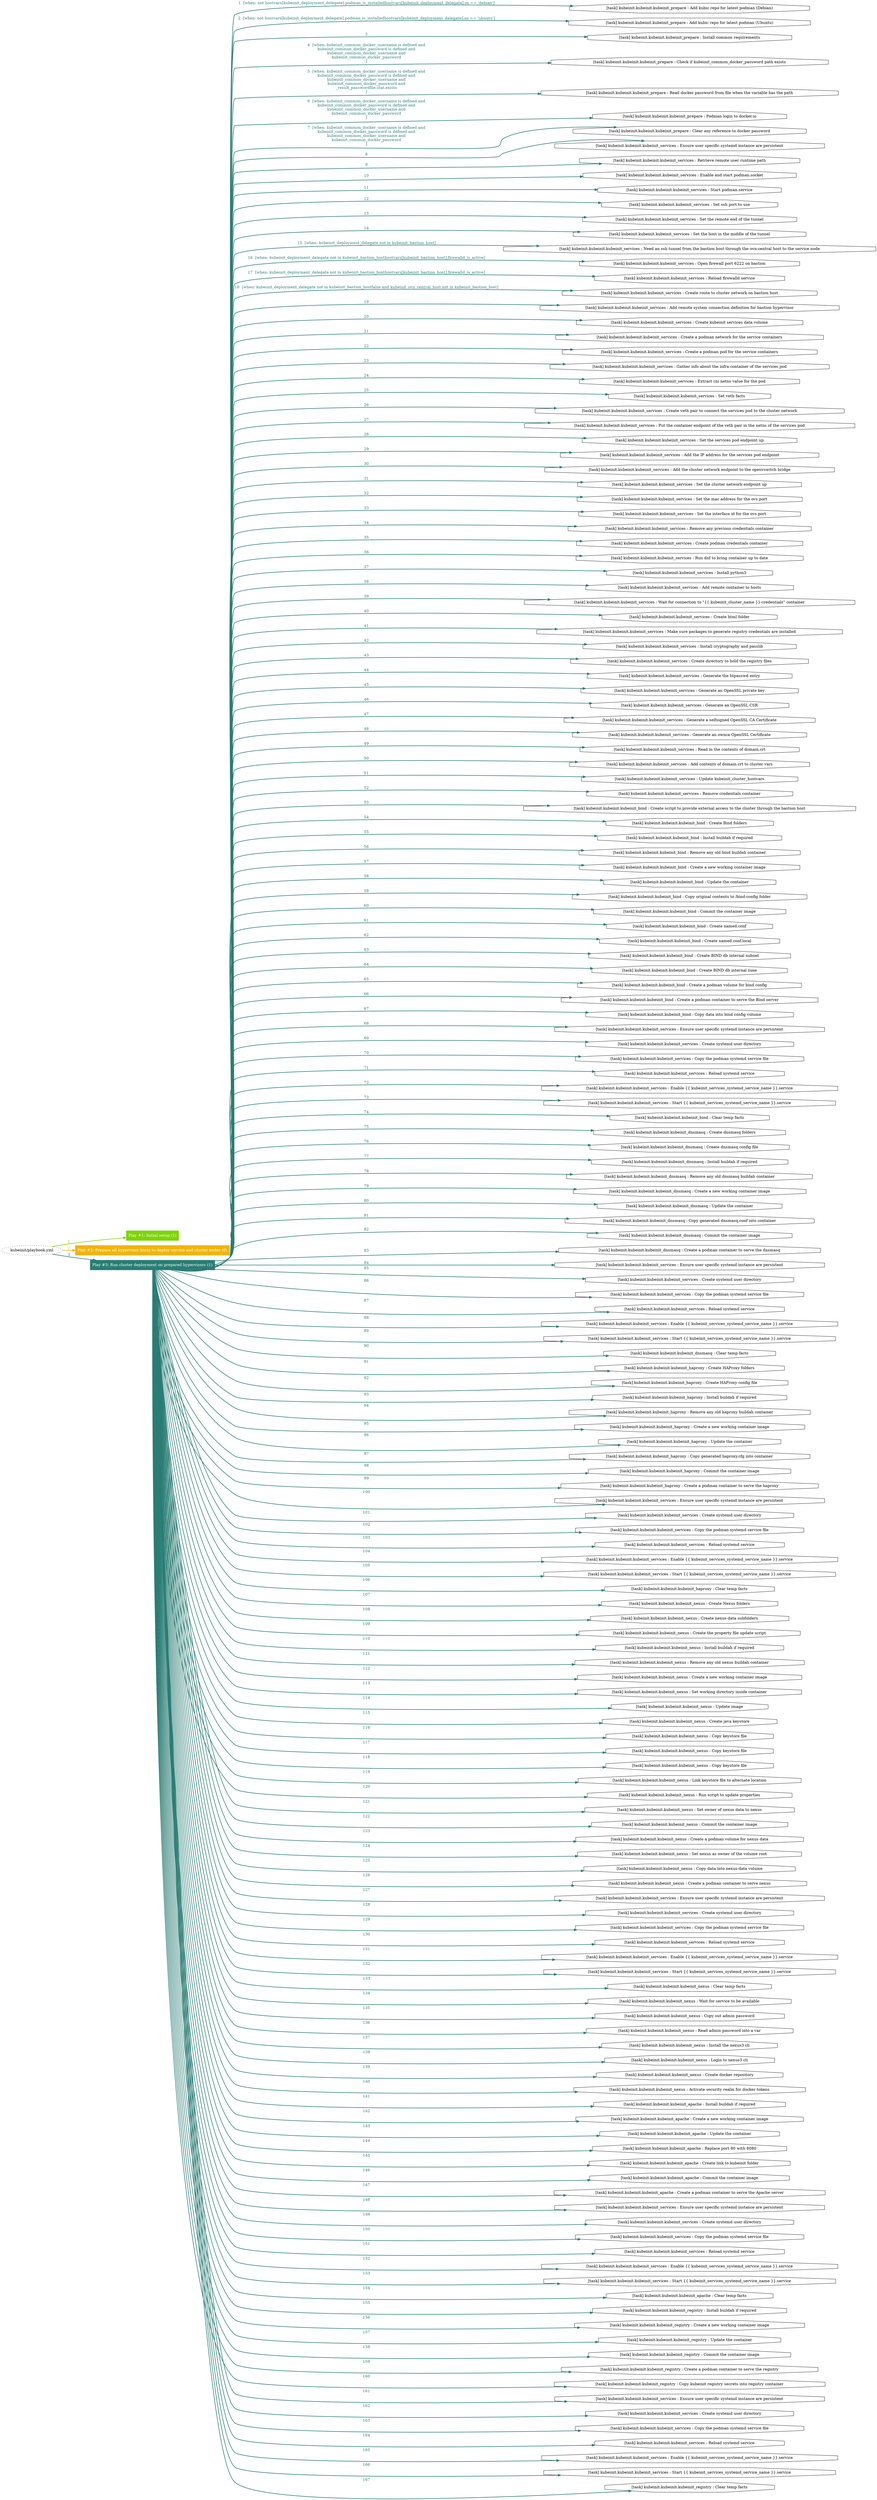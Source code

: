 digraph "kubeinit/playbook.yml "{
	graph [concentrate=true ordering=in rankdir=LR ratio=fill]
	edge [esep=5 sep=10]
	"kubeinit/playbook.yml" [id=root_node style=dotted]
	subgraph "Play #1: Initial setup (1) "{
		"Play #1: Initial setup (1)" [color="#7ed405" fontcolor="#ffffff" id="play_6003e832-8933-4192-865f-bbe1967d0439" shape=box style=filled tooltip=localhost]
		"kubeinit/playbook.yml" -> "Play #1: Initial setup (1)" [label=1 color="#7ed405" fontcolor="#7ed405" id="edge_e1b63525-baf4-4842-a610-1f1b71d618cc" style=bold]
	}
	subgraph "Play #2: Prepare all hypervisor hosts to deploy service and cluster nodes (0) "{
		"Play #2: Prepare all hypervisor hosts to deploy service and cluster nodes (0)" [color="#f0b40d" fontcolor="#ffffff" id="play_d8ca3a39-eb0f-4683-ae9a-c65d7b68abbd" shape=box style=filled tooltip=""]
		"kubeinit/playbook.yml" -> "Play #2: Prepare all hypervisor hosts to deploy service and cluster nodes (0)" [label=2 color="#f0b40d" fontcolor="#f0b40d" id="edge_ee00dc32-ab42-4115-a21f-a115fb26ff7c" style=bold]
	}
	subgraph "Play #3: Run cluster deployment on prepared hypervisors (1) "{
		"Play #3: Run cluster deployment on prepared hypervisors (1)" [color="#2a7d74" fontcolor="#ffffff" id="play_d09efa45-fd90-4aef-952d-d9f6c858f992" shape=box style=filled tooltip=localhost]
		"kubeinit/playbook.yml" -> "Play #3: Run cluster deployment on prepared hypervisors (1)" [label=3 color="#2a7d74" fontcolor="#2a7d74" id="edge_58befaeb-0579-413d-bb69-4cf8e3ec81df" style=bold]
		"task_a34f3ae8-8777-4711-9b7a-79f2a125accb" [label="[task] kubeinit.kubeinit.kubeinit_prepare : Add kubic repo for latest podman (Debian)" id="task_a34f3ae8-8777-4711-9b7a-79f2a125accb" shape=octagon tooltip="[task] kubeinit.kubeinit.kubeinit_prepare : Add kubic repo for latest podman (Debian)"]
		"Play #3: Run cluster deployment on prepared hypervisors (1)" -> "task_a34f3ae8-8777-4711-9b7a-79f2a125accb" [label="1  [when: not hostvars[kubeinit_deployment_delegate].podman_is_installedhostvars[kubeinit_deployment_delegate].os == 'debian']" color="#2a7d74" fontcolor="#2a7d74" id="edge_295c1615-33b6-429c-90bf-307caf42719a" style=bold]
		"task_64ff8b79-aead-4d45-9564-6da84f49742a" [label="[task] kubeinit.kubeinit.kubeinit_prepare : Add kubic repo for latest podman (Ubuntu)" id="task_64ff8b79-aead-4d45-9564-6da84f49742a" shape=octagon tooltip="[task] kubeinit.kubeinit.kubeinit_prepare : Add kubic repo for latest podman (Ubuntu)"]
		"Play #3: Run cluster deployment on prepared hypervisors (1)" -> "task_64ff8b79-aead-4d45-9564-6da84f49742a" [label="2  [when: not hostvars[kubeinit_deployment_delegate].podman_is_installedhostvars[kubeinit_deployment_delegate].os == 'ubuntu']" color="#2a7d74" fontcolor="#2a7d74" id="edge_334321cf-e4da-44f7-b031-b149d54e1393" style=bold]
		"task_562ecaf4-bb9a-4b5c-818a-54a0e768f030" [label="[task] kubeinit.kubeinit.kubeinit_prepare : Install common requirements" id="task_562ecaf4-bb9a-4b5c-818a-54a0e768f030" shape=octagon tooltip="[task] kubeinit.kubeinit.kubeinit_prepare : Install common requirements"]
		"Play #3: Run cluster deployment on prepared hypervisors (1)" -> "task_562ecaf4-bb9a-4b5c-818a-54a0e768f030" [label=3 color="#2a7d74" fontcolor="#2a7d74" id="edge_cd904395-5675-407a-8585-75b1ab793c4b" style=bold]
		"task_0450b4fa-0a78-4a7e-a4ed-f6866c060a59" [label="[task] kubeinit.kubeinit.kubeinit_prepare : Check if kubeinit_common_docker_password path exists" id="task_0450b4fa-0a78-4a7e-a4ed-f6866c060a59" shape=octagon tooltip="[task] kubeinit.kubeinit.kubeinit_prepare : Check if kubeinit_common_docker_password path exists"]
		"Play #3: Run cluster deployment on prepared hypervisors (1)" -> "task_0450b4fa-0a78-4a7e-a4ed-f6866c060a59" [label="4  [when: kubeinit_common_docker_username is defined and
kubeinit_common_docker_password is defined and
kubeinit_common_docker_username and
kubeinit_common_docker_password
]" color="#2a7d74" fontcolor="#2a7d74" id="edge_b71c5fc3-2e5a-43a1-9851-addceb05576c" style=bold]
		"task_9b56d08e-55a8-4ebf-b066-e6700f7772bb" [label="[task] kubeinit.kubeinit.kubeinit_prepare : Read docker password from file when the variable has the path" id="task_9b56d08e-55a8-4ebf-b066-e6700f7772bb" shape=octagon tooltip="[task] kubeinit.kubeinit.kubeinit_prepare : Read docker password from file when the variable has the path"]
		"Play #3: Run cluster deployment on prepared hypervisors (1)" -> "task_9b56d08e-55a8-4ebf-b066-e6700f7772bb" [label="5  [when: kubeinit_common_docker_username is defined and
kubeinit_common_docker_password is defined and
kubeinit_common_docker_username and
kubeinit_common_docker_password and
_result_passwordfile.stat.exists
]" color="#2a7d74" fontcolor="#2a7d74" id="edge_3c5bf830-88d1-4ed4-8eb4-101dba7eabff" style=bold]
		"task_1144159d-e11f-4de5-a5e7-e5d43662bd00" [label="[task] kubeinit.kubeinit.kubeinit_prepare : Podman login to docker.io" id="task_1144159d-e11f-4de5-a5e7-e5d43662bd00" shape=octagon tooltip="[task] kubeinit.kubeinit.kubeinit_prepare : Podman login to docker.io"]
		"Play #3: Run cluster deployment on prepared hypervisors (1)" -> "task_1144159d-e11f-4de5-a5e7-e5d43662bd00" [label="6  [when: kubeinit_common_docker_username is defined and
kubeinit_common_docker_password is defined and
kubeinit_common_docker_username and
kubeinit_common_docker_password
]" color="#2a7d74" fontcolor="#2a7d74" id="edge_8c002b78-ce75-4124-bed2-2c7cec1b842c" style=bold]
		"task_8f702ada-34b1-48b2-9372-f8a8405d733e" [label="[task] kubeinit.kubeinit.kubeinit_prepare : Clear any reference to docker password" id="task_8f702ada-34b1-48b2-9372-f8a8405d733e" shape=octagon tooltip="[task] kubeinit.kubeinit.kubeinit_prepare : Clear any reference to docker password"]
		"Play #3: Run cluster deployment on prepared hypervisors (1)" -> "task_8f702ada-34b1-48b2-9372-f8a8405d733e" [label="7  [when: kubeinit_common_docker_username is defined and
kubeinit_common_docker_password is defined and
kubeinit_common_docker_username and
kubeinit_common_docker_password
]" color="#2a7d74" fontcolor="#2a7d74" id="edge_2c6e3eb7-1a4b-463d-a61e-e2d20e2f3423" style=bold]
		"task_e3ef58a8-8c71-48a8-95d1-f570a9cf1e4d" [label="[task] kubeinit.kubeinit.kubeinit_services : Ensure user specific systemd instance are persistent" id="task_e3ef58a8-8c71-48a8-95d1-f570a9cf1e4d" shape=octagon tooltip="[task] kubeinit.kubeinit.kubeinit_services : Ensure user specific systemd instance are persistent"]
		"Play #3: Run cluster deployment on prepared hypervisors (1)" -> "task_e3ef58a8-8c71-48a8-95d1-f570a9cf1e4d" [label=8 color="#2a7d74" fontcolor="#2a7d74" id="edge_014cd880-92bb-46a6-80d9-9870e13e9150" style=bold]
		"task_46513e50-5686-46eb-af55-168a32a88351" [label="[task] kubeinit.kubeinit.kubeinit_services : Retrieve remote user runtime path" id="task_46513e50-5686-46eb-af55-168a32a88351" shape=octagon tooltip="[task] kubeinit.kubeinit.kubeinit_services : Retrieve remote user runtime path"]
		"Play #3: Run cluster deployment on prepared hypervisors (1)" -> "task_46513e50-5686-46eb-af55-168a32a88351" [label=9 color="#2a7d74" fontcolor="#2a7d74" id="edge_38947845-fcf8-4ad6-86f7-d982434f869a" style=bold]
		"task_334d97cb-836c-499f-852d-f11033985cca" [label="[task] kubeinit.kubeinit.kubeinit_services : Enable and start podman.socket" id="task_334d97cb-836c-499f-852d-f11033985cca" shape=octagon tooltip="[task] kubeinit.kubeinit.kubeinit_services : Enable and start podman.socket"]
		"Play #3: Run cluster deployment on prepared hypervisors (1)" -> "task_334d97cb-836c-499f-852d-f11033985cca" [label=10 color="#2a7d74" fontcolor="#2a7d74" id="edge_479c73f9-a023-424a-80ed-b5349c090cce" style=bold]
		"task_772cb9e7-6e7e-4ec6-8613-bfac3e3f929e" [label="[task] kubeinit.kubeinit.kubeinit_services : Start podman.service" id="task_772cb9e7-6e7e-4ec6-8613-bfac3e3f929e" shape=octagon tooltip="[task] kubeinit.kubeinit.kubeinit_services : Start podman.service"]
		"Play #3: Run cluster deployment on prepared hypervisors (1)" -> "task_772cb9e7-6e7e-4ec6-8613-bfac3e3f929e" [label=11 color="#2a7d74" fontcolor="#2a7d74" id="edge_2492e12c-be73-4f1d-ba58-50c744398765" style=bold]
		"task_1178a4b4-35dc-4d43-b13c-1104c4d57cfb" [label="[task] kubeinit.kubeinit.kubeinit_services : Set ssh port to use" id="task_1178a4b4-35dc-4d43-b13c-1104c4d57cfb" shape=octagon tooltip="[task] kubeinit.kubeinit.kubeinit_services : Set ssh port to use"]
		"Play #3: Run cluster deployment on prepared hypervisors (1)" -> "task_1178a4b4-35dc-4d43-b13c-1104c4d57cfb" [label=12 color="#2a7d74" fontcolor="#2a7d74" id="edge_8f79873f-e795-4342-82f7-09227cae8b71" style=bold]
		"task_61ac5b16-9502-4bb1-8f96-259e04881c38" [label="[task] kubeinit.kubeinit.kubeinit_services : Set the remote end of the tunnel" id="task_61ac5b16-9502-4bb1-8f96-259e04881c38" shape=octagon tooltip="[task] kubeinit.kubeinit.kubeinit_services : Set the remote end of the tunnel"]
		"Play #3: Run cluster deployment on prepared hypervisors (1)" -> "task_61ac5b16-9502-4bb1-8f96-259e04881c38" [label=13 color="#2a7d74" fontcolor="#2a7d74" id="edge_c5028046-936e-48f3-929c-8bf4f64a6619" style=bold]
		"task_a50fc773-8746-4e6b-bd37-70f20018d35e" [label="[task] kubeinit.kubeinit.kubeinit_services : Set the host in the middle of the tunnel" id="task_a50fc773-8746-4e6b-bd37-70f20018d35e" shape=octagon tooltip="[task] kubeinit.kubeinit.kubeinit_services : Set the host in the middle of the tunnel"]
		"Play #3: Run cluster deployment on prepared hypervisors (1)" -> "task_a50fc773-8746-4e6b-bd37-70f20018d35e" [label=14 color="#2a7d74" fontcolor="#2a7d74" id="edge_f9d9e676-9645-4261-96fa-5ec13cc61442" style=bold]
		"task_8bb56442-7e88-410a-b94d-66d29b1c1858" [label="[task] kubeinit.kubeinit.kubeinit_services : Need an ssh tunnel from the bastion host through the ovn-central host to the service node" id="task_8bb56442-7e88-410a-b94d-66d29b1c1858" shape=octagon tooltip="[task] kubeinit.kubeinit.kubeinit_services : Need an ssh tunnel from the bastion host through the ovn-central host to the service node"]
		"Play #3: Run cluster deployment on prepared hypervisors (1)" -> "task_8bb56442-7e88-410a-b94d-66d29b1c1858" [label="15  [when: kubeinit_deployment_delegate not in kubeinit_bastion_host]" color="#2a7d74" fontcolor="#2a7d74" id="edge_9af6e3db-c778-43de-aae8-e492f9f80baf" style=bold]
		"task_eec9b222-ea4a-4f57-b588-53d09959631b" [label="[task] kubeinit.kubeinit.kubeinit_services : Open firewall port 6222 on bastion" id="task_eec9b222-ea4a-4f57-b588-53d09959631b" shape=octagon tooltip="[task] kubeinit.kubeinit.kubeinit_services : Open firewall port 6222 on bastion"]
		"Play #3: Run cluster deployment on prepared hypervisors (1)" -> "task_eec9b222-ea4a-4f57-b588-53d09959631b" [label="16  [when: kubeinit_deployment_delegate not in kubeinit_bastion_hosthostvars[kubeinit_bastion_host].firewalld_is_active]" color="#2a7d74" fontcolor="#2a7d74" id="edge_4b588367-c104-477a-bd99-6add7c71ab2c" style=bold]
		"task_52eff2e5-058d-4e3b-bec2-127ff67e5e7f" [label="[task] kubeinit.kubeinit.kubeinit_services : Reload firewalld service" id="task_52eff2e5-058d-4e3b-bec2-127ff67e5e7f" shape=octagon tooltip="[task] kubeinit.kubeinit.kubeinit_services : Reload firewalld service"]
		"Play #3: Run cluster deployment on prepared hypervisors (1)" -> "task_52eff2e5-058d-4e3b-bec2-127ff67e5e7f" [label="17  [when: kubeinit_deployment_delegate not in kubeinit_bastion_hosthostvars[kubeinit_bastion_host].firewalld_is_active]" color="#2a7d74" fontcolor="#2a7d74" id="edge_6577c4bf-6c51-4806-8db9-90a104da3d95" style=bold]
		"task_c2bda569-08d6-40d3-be6c-3a219d58f6eb" [label="[task] kubeinit.kubeinit.kubeinit_services : Create route to cluster network on bastion host" id="task_c2bda569-08d6-40d3-be6c-3a219d58f6eb" shape=octagon tooltip="[task] kubeinit.kubeinit.kubeinit_services : Create route to cluster network on bastion host"]
		"Play #3: Run cluster deployment on prepared hypervisors (1)" -> "task_c2bda569-08d6-40d3-be6c-3a219d58f6eb" [label="18  [when: kubeinit_deployment_delegate not in kubeinit_bastion_hostfalse and kubeinit_ovn_central_host not in kubeinit_bastion_host]" color="#2a7d74" fontcolor="#2a7d74" id="edge_20113889-4a9f-4995-bb53-05c7289697a2" style=bold]
		"task_f7da8652-7860-4f17-a6ee-8c3da485baaa" [label="[task] kubeinit.kubeinit.kubeinit_services : Add remote system connection definition for bastion hypervisor" id="task_f7da8652-7860-4f17-a6ee-8c3da485baaa" shape=octagon tooltip="[task] kubeinit.kubeinit.kubeinit_services : Add remote system connection definition for bastion hypervisor"]
		"Play #3: Run cluster deployment on prepared hypervisors (1)" -> "task_f7da8652-7860-4f17-a6ee-8c3da485baaa" [label=19 color="#2a7d74" fontcolor="#2a7d74" id="edge_7b9db0d7-de7d-46e8-9a1e-2a0885c21f91" style=bold]
		"task_c9c60993-7f0b-4c07-9694-aba83323c1ef" [label="[task] kubeinit.kubeinit.kubeinit_services : Create kubeinit services data volume" id="task_c9c60993-7f0b-4c07-9694-aba83323c1ef" shape=octagon tooltip="[task] kubeinit.kubeinit.kubeinit_services : Create kubeinit services data volume"]
		"Play #3: Run cluster deployment on prepared hypervisors (1)" -> "task_c9c60993-7f0b-4c07-9694-aba83323c1ef" [label=20 color="#2a7d74" fontcolor="#2a7d74" id="edge_d2753f29-989d-4d97-a8f4-ca63c8237c27" style=bold]
		"task_baa1857e-a441-4580-a30f-bb106ec14ff5" [label="[task] kubeinit.kubeinit.kubeinit_services : Create a podman network for the service containers" id="task_baa1857e-a441-4580-a30f-bb106ec14ff5" shape=octagon tooltip="[task] kubeinit.kubeinit.kubeinit_services : Create a podman network for the service containers"]
		"Play #3: Run cluster deployment on prepared hypervisors (1)" -> "task_baa1857e-a441-4580-a30f-bb106ec14ff5" [label=21 color="#2a7d74" fontcolor="#2a7d74" id="edge_2b2c154d-05ef-4b9b-aaec-c0b921571199" style=bold]
		"task_beb72d9b-c00e-4c1b-b399-e6d72ccaf984" [label="[task] kubeinit.kubeinit.kubeinit_services : Create a podman pod for the service containers" id="task_beb72d9b-c00e-4c1b-b399-e6d72ccaf984" shape=octagon tooltip="[task] kubeinit.kubeinit.kubeinit_services : Create a podman pod for the service containers"]
		"Play #3: Run cluster deployment on prepared hypervisors (1)" -> "task_beb72d9b-c00e-4c1b-b399-e6d72ccaf984" [label=22 color="#2a7d74" fontcolor="#2a7d74" id="edge_a4a27f88-d5f1-447a-ac8e-e9fc04d6fe6d" style=bold]
		"task_96182e08-9389-4ecb-904d-86df7bed1c0b" [label="[task] kubeinit.kubeinit.kubeinit_services : Gather info about the infra container of the services pod" id="task_96182e08-9389-4ecb-904d-86df7bed1c0b" shape=octagon tooltip="[task] kubeinit.kubeinit.kubeinit_services : Gather info about the infra container of the services pod"]
		"Play #3: Run cluster deployment on prepared hypervisors (1)" -> "task_96182e08-9389-4ecb-904d-86df7bed1c0b" [label=23 color="#2a7d74" fontcolor="#2a7d74" id="edge_39285fd8-51a4-43fa-b6be-c853dec852fb" style=bold]
		"task_a148d3a2-ff94-4472-878f-0a67231769c3" [label="[task] kubeinit.kubeinit.kubeinit_services : Extract cni netns value for the pod" id="task_a148d3a2-ff94-4472-878f-0a67231769c3" shape=octagon tooltip="[task] kubeinit.kubeinit.kubeinit_services : Extract cni netns value for the pod"]
		"Play #3: Run cluster deployment on prepared hypervisors (1)" -> "task_a148d3a2-ff94-4472-878f-0a67231769c3" [label=24 color="#2a7d74" fontcolor="#2a7d74" id="edge_d04eb5d9-163e-4c8b-ae76-4b1d989c1215" style=bold]
		"task_72d746c6-9706-4a8f-b0e6-12862ca0b73a" [label="[task] kubeinit.kubeinit.kubeinit_services : Set veth facts" id="task_72d746c6-9706-4a8f-b0e6-12862ca0b73a" shape=octagon tooltip="[task] kubeinit.kubeinit.kubeinit_services : Set veth facts"]
		"Play #3: Run cluster deployment on prepared hypervisors (1)" -> "task_72d746c6-9706-4a8f-b0e6-12862ca0b73a" [label=25 color="#2a7d74" fontcolor="#2a7d74" id="edge_1e52f169-f973-4545-8f7f-9d52549bbe2e" style=bold]
		"task_6ec119dc-2262-4171-9b49-c10a98b82a3c" [label="[task] kubeinit.kubeinit.kubeinit_services : Create veth pair to connect the services pod to the cluster network" id="task_6ec119dc-2262-4171-9b49-c10a98b82a3c" shape=octagon tooltip="[task] kubeinit.kubeinit.kubeinit_services : Create veth pair to connect the services pod to the cluster network"]
		"Play #3: Run cluster deployment on prepared hypervisors (1)" -> "task_6ec119dc-2262-4171-9b49-c10a98b82a3c" [label=26 color="#2a7d74" fontcolor="#2a7d74" id="edge_2dfd8d35-26f8-4455-a6f9-684d3720e7d2" style=bold]
		"task_722f3201-851c-494b-8437-1fb4afd7d277" [label="[task] kubeinit.kubeinit.kubeinit_services : Put the container endpoint of the veth pair in the netns of the services pod" id="task_722f3201-851c-494b-8437-1fb4afd7d277" shape=octagon tooltip="[task] kubeinit.kubeinit.kubeinit_services : Put the container endpoint of the veth pair in the netns of the services pod"]
		"Play #3: Run cluster deployment on prepared hypervisors (1)" -> "task_722f3201-851c-494b-8437-1fb4afd7d277" [label=27 color="#2a7d74" fontcolor="#2a7d74" id="edge_cb986bca-3f54-4040-a9eb-c548bc94bade" style=bold]
		"task_9a754fc3-7b07-4d84-9904-0e5f41d35135" [label="[task] kubeinit.kubeinit.kubeinit_services : Set the services pod endpoint up" id="task_9a754fc3-7b07-4d84-9904-0e5f41d35135" shape=octagon tooltip="[task] kubeinit.kubeinit.kubeinit_services : Set the services pod endpoint up"]
		"Play #3: Run cluster deployment on prepared hypervisors (1)" -> "task_9a754fc3-7b07-4d84-9904-0e5f41d35135" [label=28 color="#2a7d74" fontcolor="#2a7d74" id="edge_6f760824-3aa9-4fa7-864d-6999701913c2" style=bold]
		"task_b8bb4977-bbfa-4253-aa11-d4edc8e143b2" [label="[task] kubeinit.kubeinit.kubeinit_services : Add the IP address for the services pod endpoint" id="task_b8bb4977-bbfa-4253-aa11-d4edc8e143b2" shape=octagon tooltip="[task] kubeinit.kubeinit.kubeinit_services : Add the IP address for the services pod endpoint"]
		"Play #3: Run cluster deployment on prepared hypervisors (1)" -> "task_b8bb4977-bbfa-4253-aa11-d4edc8e143b2" [label=29 color="#2a7d74" fontcolor="#2a7d74" id="edge_e34555e2-2493-4d15-9a7b-6b7676d16fe9" style=bold]
		"task_5326dfdb-75e2-4441-8509-5ac8db78e572" [label="[task] kubeinit.kubeinit.kubeinit_services : Add the cluster network endpoint to the openvswitch bridge" id="task_5326dfdb-75e2-4441-8509-5ac8db78e572" shape=octagon tooltip="[task] kubeinit.kubeinit.kubeinit_services : Add the cluster network endpoint to the openvswitch bridge"]
		"Play #3: Run cluster deployment on prepared hypervisors (1)" -> "task_5326dfdb-75e2-4441-8509-5ac8db78e572" [label=30 color="#2a7d74" fontcolor="#2a7d74" id="edge_c72d30ee-dfb2-42dc-80f4-b7348d973040" style=bold]
		"task_eeb93a33-f93a-405e-8aaa-8602a186b548" [label="[task] kubeinit.kubeinit.kubeinit_services : Set the cluster network endpoint up" id="task_eeb93a33-f93a-405e-8aaa-8602a186b548" shape=octagon tooltip="[task] kubeinit.kubeinit.kubeinit_services : Set the cluster network endpoint up"]
		"Play #3: Run cluster deployment on prepared hypervisors (1)" -> "task_eeb93a33-f93a-405e-8aaa-8602a186b548" [label=31 color="#2a7d74" fontcolor="#2a7d74" id="edge_9c1a293b-a865-4198-9647-52909508f564" style=bold]
		"task_301cf47e-5ed8-41b0-b91f-9a3cd58adc3a" [label="[task] kubeinit.kubeinit.kubeinit_services : Set the mac address for the ovs port" id="task_301cf47e-5ed8-41b0-b91f-9a3cd58adc3a" shape=octagon tooltip="[task] kubeinit.kubeinit.kubeinit_services : Set the mac address for the ovs port"]
		"Play #3: Run cluster deployment on prepared hypervisors (1)" -> "task_301cf47e-5ed8-41b0-b91f-9a3cd58adc3a" [label=32 color="#2a7d74" fontcolor="#2a7d74" id="edge_8e86716e-15a6-44d3-81bb-3338923d3ff8" style=bold]
		"task_a1a08083-eba4-4aaa-8bdf-ea2598362a25" [label="[task] kubeinit.kubeinit.kubeinit_services : Set the interface id for the ovs port" id="task_a1a08083-eba4-4aaa-8bdf-ea2598362a25" shape=octagon tooltip="[task] kubeinit.kubeinit.kubeinit_services : Set the interface id for the ovs port"]
		"Play #3: Run cluster deployment on prepared hypervisors (1)" -> "task_a1a08083-eba4-4aaa-8bdf-ea2598362a25" [label=33 color="#2a7d74" fontcolor="#2a7d74" id="edge_ab105690-b33e-4966-b0a8-a5b8d399b169" style=bold]
		"task_2648233a-f9ec-4bcd-994e-b1611574d2ef" [label="[task] kubeinit.kubeinit.kubeinit_services : Remove any previous credentials container" id="task_2648233a-f9ec-4bcd-994e-b1611574d2ef" shape=octagon tooltip="[task] kubeinit.kubeinit.kubeinit_services : Remove any previous credentials container"]
		"Play #3: Run cluster deployment on prepared hypervisors (1)" -> "task_2648233a-f9ec-4bcd-994e-b1611574d2ef" [label=34 color="#2a7d74" fontcolor="#2a7d74" id="edge_037a328a-3785-487e-a576-c5453ddfd63f" style=bold]
		"task_522d7a30-7170-4264-993c-b77121f380d6" [label="[task] kubeinit.kubeinit.kubeinit_services : Create podman credentials container" id="task_522d7a30-7170-4264-993c-b77121f380d6" shape=octagon tooltip="[task] kubeinit.kubeinit.kubeinit_services : Create podman credentials container"]
		"Play #3: Run cluster deployment on prepared hypervisors (1)" -> "task_522d7a30-7170-4264-993c-b77121f380d6" [label=35 color="#2a7d74" fontcolor="#2a7d74" id="edge_97c4503c-2494-43d2-abed-ae7fb7e91b21" style=bold]
		"task_f4822463-d3b1-4305-be86-b8c11577e461" [label="[task] kubeinit.kubeinit.kubeinit_services : Run dnf to bring container up to date" id="task_f4822463-d3b1-4305-be86-b8c11577e461" shape=octagon tooltip="[task] kubeinit.kubeinit.kubeinit_services : Run dnf to bring container up to date"]
		"Play #3: Run cluster deployment on prepared hypervisors (1)" -> "task_f4822463-d3b1-4305-be86-b8c11577e461" [label=36 color="#2a7d74" fontcolor="#2a7d74" id="edge_a91c5928-e075-4866-9a03-aa150fea1bb1" style=bold]
		"task_c1007305-d6be-4fac-8a31-94bfb68a6a08" [label="[task] kubeinit.kubeinit.kubeinit_services : Install python3" id="task_c1007305-d6be-4fac-8a31-94bfb68a6a08" shape=octagon tooltip="[task] kubeinit.kubeinit.kubeinit_services : Install python3"]
		"Play #3: Run cluster deployment on prepared hypervisors (1)" -> "task_c1007305-d6be-4fac-8a31-94bfb68a6a08" [label=37 color="#2a7d74" fontcolor="#2a7d74" id="edge_be857fcb-9e8d-4ba6-83e0-d77c9521f7c7" style=bold]
		"task_7dae7646-7ba9-4909-b37f-882a9c718166" [label="[task] kubeinit.kubeinit.kubeinit_services : Add remote container to hosts" id="task_7dae7646-7ba9-4909-b37f-882a9c718166" shape=octagon tooltip="[task] kubeinit.kubeinit.kubeinit_services : Add remote container to hosts"]
		"Play #3: Run cluster deployment on prepared hypervisors (1)" -> "task_7dae7646-7ba9-4909-b37f-882a9c718166" [label=38 color="#2a7d74" fontcolor="#2a7d74" id="edge_8287d6a9-92d0-4504-9633-d16f65195c57" style=bold]
		"task_60802b96-eb2b-453d-a153-b7b9c12f907c" [label="[task] kubeinit.kubeinit.kubeinit_services : Wait for connection to &#34;{{ kubeinit_cluster_name }}-credentials&#34; container" id="task_60802b96-eb2b-453d-a153-b7b9c12f907c" shape=octagon tooltip="[task] kubeinit.kubeinit.kubeinit_services : Wait for connection to &#34;{{ kubeinit_cluster_name }}-credentials&#34; container"]
		"Play #3: Run cluster deployment on prepared hypervisors (1)" -> "task_60802b96-eb2b-453d-a153-b7b9c12f907c" [label=39 color="#2a7d74" fontcolor="#2a7d74" id="edge_0100565e-e095-48c6-8c9f-c39d0d0c0e91" style=bold]
		"task_96d75dea-cad5-42bb-88d9-255a568c41fb" [label="[task] kubeinit.kubeinit.kubeinit_services : Create html folder" id="task_96d75dea-cad5-42bb-88d9-255a568c41fb" shape=octagon tooltip="[task] kubeinit.kubeinit.kubeinit_services : Create html folder"]
		"Play #3: Run cluster deployment on prepared hypervisors (1)" -> "task_96d75dea-cad5-42bb-88d9-255a568c41fb" [label=40 color="#2a7d74" fontcolor="#2a7d74" id="edge_f39a637a-e68a-4d6e-ae4b-0680d8fe8711" style=bold]
		"task_eee3923a-34f8-44df-90fd-a29480bab6a5" [label="[task] kubeinit.kubeinit.kubeinit_services : Make sure packages to generate registry credentials are installed" id="task_eee3923a-34f8-44df-90fd-a29480bab6a5" shape=octagon tooltip="[task] kubeinit.kubeinit.kubeinit_services : Make sure packages to generate registry credentials are installed"]
		"Play #3: Run cluster deployment on prepared hypervisors (1)" -> "task_eee3923a-34f8-44df-90fd-a29480bab6a5" [label=41 color="#2a7d74" fontcolor="#2a7d74" id="edge_5070e528-6e45-4928-bb4f-acdd513ddbba" style=bold]
		"task_d3f4f04e-7dcd-4189-827c-9669dd783b3f" [label="[task] kubeinit.kubeinit.kubeinit_services : Install cryptography and passlib" id="task_d3f4f04e-7dcd-4189-827c-9669dd783b3f" shape=octagon tooltip="[task] kubeinit.kubeinit.kubeinit_services : Install cryptography and passlib"]
		"Play #3: Run cluster deployment on prepared hypervisors (1)" -> "task_d3f4f04e-7dcd-4189-827c-9669dd783b3f" [label=42 color="#2a7d74" fontcolor="#2a7d74" id="edge_8dbc5df1-d565-4a6f-8668-2f6c5f1590cd" style=bold]
		"task_c1aefb04-7b74-406a-a521-63549b58577c" [label="[task] kubeinit.kubeinit.kubeinit_services : Create directory to hold the registry files" id="task_c1aefb04-7b74-406a-a521-63549b58577c" shape=octagon tooltip="[task] kubeinit.kubeinit.kubeinit_services : Create directory to hold the registry files"]
		"Play #3: Run cluster deployment on prepared hypervisors (1)" -> "task_c1aefb04-7b74-406a-a521-63549b58577c" [label=43 color="#2a7d74" fontcolor="#2a7d74" id="edge_fbb05d6e-a87e-489e-bfe8-b370d9893e8c" style=bold]
		"task_f7d5aa07-794c-4678-913f-0d4a1f42c17d" [label="[task] kubeinit.kubeinit.kubeinit_services : Generate the htpasswd entry" id="task_f7d5aa07-794c-4678-913f-0d4a1f42c17d" shape=octagon tooltip="[task] kubeinit.kubeinit.kubeinit_services : Generate the htpasswd entry"]
		"Play #3: Run cluster deployment on prepared hypervisors (1)" -> "task_f7d5aa07-794c-4678-913f-0d4a1f42c17d" [label=44 color="#2a7d74" fontcolor="#2a7d74" id="edge_39b16f71-fcb0-4136-a35e-4bc2ca9efe05" style=bold]
		"task_c13c6d69-d5d5-4a28-9929-31e222367772" [label="[task] kubeinit.kubeinit.kubeinit_services : Generate an OpenSSL private key" id="task_c13c6d69-d5d5-4a28-9929-31e222367772" shape=octagon tooltip="[task] kubeinit.kubeinit.kubeinit_services : Generate an OpenSSL private key"]
		"Play #3: Run cluster deployment on prepared hypervisors (1)" -> "task_c13c6d69-d5d5-4a28-9929-31e222367772" [label=45 color="#2a7d74" fontcolor="#2a7d74" id="edge_521ca19d-3cda-4f4c-a808-24cfbbad4896" style=bold]
		"task_f6ae2320-89e9-4e8b-9485-30e11a87d1d1" [label="[task] kubeinit.kubeinit.kubeinit_services : Generate an OpenSSL CSR" id="task_f6ae2320-89e9-4e8b-9485-30e11a87d1d1" shape=octagon tooltip="[task] kubeinit.kubeinit.kubeinit_services : Generate an OpenSSL CSR"]
		"Play #3: Run cluster deployment on prepared hypervisors (1)" -> "task_f6ae2320-89e9-4e8b-9485-30e11a87d1d1" [label=46 color="#2a7d74" fontcolor="#2a7d74" id="edge_f065f521-4c36-4bd0-ae3f-dd4523f3d159" style=bold]
		"task_2430b539-9d81-439f-bb8c-41fbc419a0fa" [label="[task] kubeinit.kubeinit.kubeinit_services : Generate a selfsigned OpenSSL CA Certificate" id="task_2430b539-9d81-439f-bb8c-41fbc419a0fa" shape=octagon tooltip="[task] kubeinit.kubeinit.kubeinit_services : Generate a selfsigned OpenSSL CA Certificate"]
		"Play #3: Run cluster deployment on prepared hypervisors (1)" -> "task_2430b539-9d81-439f-bb8c-41fbc419a0fa" [label=47 color="#2a7d74" fontcolor="#2a7d74" id="edge_6b49b492-c71f-48b4-8015-5790668c4f09" style=bold]
		"task_225db7f3-2eec-44c6-b395-6b2fa1879e4d" [label="[task] kubeinit.kubeinit.kubeinit_services : Generate an ownca OpenSSL Certificate" id="task_225db7f3-2eec-44c6-b395-6b2fa1879e4d" shape=octagon tooltip="[task] kubeinit.kubeinit.kubeinit_services : Generate an ownca OpenSSL Certificate"]
		"Play #3: Run cluster deployment on prepared hypervisors (1)" -> "task_225db7f3-2eec-44c6-b395-6b2fa1879e4d" [label=48 color="#2a7d74" fontcolor="#2a7d74" id="edge_403e870f-c0ed-4a50-9235-14181b1056fc" style=bold]
		"task_423ceb2a-55c3-44c0-a07b-8cf49cc05ebe" [label="[task] kubeinit.kubeinit.kubeinit_services : Read in the contents of domain.crt" id="task_423ceb2a-55c3-44c0-a07b-8cf49cc05ebe" shape=octagon tooltip="[task] kubeinit.kubeinit.kubeinit_services : Read in the contents of domain.crt"]
		"Play #3: Run cluster deployment on prepared hypervisors (1)" -> "task_423ceb2a-55c3-44c0-a07b-8cf49cc05ebe" [label=49 color="#2a7d74" fontcolor="#2a7d74" id="edge_7048feed-9830-41bf-9e91-ab7d5dd3b529" style=bold]
		"task_57ef783d-f9da-48c3-a193-77ce30c42214" [label="[task] kubeinit.kubeinit.kubeinit_services : Add contents of domain.crt to cluster vars" id="task_57ef783d-f9da-48c3-a193-77ce30c42214" shape=octagon tooltip="[task] kubeinit.kubeinit.kubeinit_services : Add contents of domain.crt to cluster vars"]
		"Play #3: Run cluster deployment on prepared hypervisors (1)" -> "task_57ef783d-f9da-48c3-a193-77ce30c42214" [label=50 color="#2a7d74" fontcolor="#2a7d74" id="edge_82b28d70-d289-4f21-97d3-a5d11680daf2" style=bold]
		"task_6cfaa442-79b9-41dd-aab3-0386202c0b43" [label="[task] kubeinit.kubeinit.kubeinit_services : Update kubeinit_cluster_hostvars" id="task_6cfaa442-79b9-41dd-aab3-0386202c0b43" shape=octagon tooltip="[task] kubeinit.kubeinit.kubeinit_services : Update kubeinit_cluster_hostvars"]
		"Play #3: Run cluster deployment on prepared hypervisors (1)" -> "task_6cfaa442-79b9-41dd-aab3-0386202c0b43" [label=51 color="#2a7d74" fontcolor="#2a7d74" id="edge_4cd0783f-b2fa-44b4-8306-6189eff85163" style=bold]
		"task_12c20f4f-e280-4d07-af36-29291b411b67" [label="[task] kubeinit.kubeinit.kubeinit_services : Remove credentials container" id="task_12c20f4f-e280-4d07-af36-29291b411b67" shape=octagon tooltip="[task] kubeinit.kubeinit.kubeinit_services : Remove credentials container"]
		"Play #3: Run cluster deployment on prepared hypervisors (1)" -> "task_12c20f4f-e280-4d07-af36-29291b411b67" [label=52 color="#2a7d74" fontcolor="#2a7d74" id="edge_7e6f136f-78db-444c-b13a-28faee29002d" style=bold]
		"task_edb68345-46ed-40f9-89fb-d9d379453676" [label="[task] kubeinit.kubeinit.kubeinit_bind : Create script to provide external access to the cluster through the bastion host" id="task_edb68345-46ed-40f9-89fb-d9d379453676" shape=octagon tooltip="[task] kubeinit.kubeinit.kubeinit_bind : Create script to provide external access to the cluster through the bastion host"]
		"Play #3: Run cluster deployment on prepared hypervisors (1)" -> "task_edb68345-46ed-40f9-89fb-d9d379453676" [label=53 color="#2a7d74" fontcolor="#2a7d74" id="edge_39a5f4c4-b71e-47be-91d7-f9e110411161" style=bold]
		"task_70c654e8-c536-4129-a19d-7bf1932e0ab1" [label="[task] kubeinit.kubeinit.kubeinit_bind : Create Bind folders" id="task_70c654e8-c536-4129-a19d-7bf1932e0ab1" shape=octagon tooltip="[task] kubeinit.kubeinit.kubeinit_bind : Create Bind folders"]
		"Play #3: Run cluster deployment on prepared hypervisors (1)" -> "task_70c654e8-c536-4129-a19d-7bf1932e0ab1" [label=54 color="#2a7d74" fontcolor="#2a7d74" id="edge_505e3e58-86ff-451e-801b-722410f78910" style=bold]
		"task_b49dd696-cc84-4437-9df3-1a8a0ee538eb" [label="[task] kubeinit.kubeinit.kubeinit_bind : Install buildah if required" id="task_b49dd696-cc84-4437-9df3-1a8a0ee538eb" shape=octagon tooltip="[task] kubeinit.kubeinit.kubeinit_bind : Install buildah if required"]
		"Play #3: Run cluster deployment on prepared hypervisors (1)" -> "task_b49dd696-cc84-4437-9df3-1a8a0ee538eb" [label=55 color="#2a7d74" fontcolor="#2a7d74" id="edge_1a6c7d6d-0992-4d13-ae1f-666e79d9d313" style=bold]
		"task_9df1fe26-f262-476d-9a08-6e9f8ec9d833" [label="[task] kubeinit.kubeinit.kubeinit_bind : Remove any old bind buildah container" id="task_9df1fe26-f262-476d-9a08-6e9f8ec9d833" shape=octagon tooltip="[task] kubeinit.kubeinit.kubeinit_bind : Remove any old bind buildah container"]
		"Play #3: Run cluster deployment on prepared hypervisors (1)" -> "task_9df1fe26-f262-476d-9a08-6e9f8ec9d833" [label=56 color="#2a7d74" fontcolor="#2a7d74" id="edge_94808edf-835d-4eba-aeb0-3afb3786ea90" style=bold]
		"task_c6a7dfbb-4476-4027-9e57-4645e277756d" [label="[task] kubeinit.kubeinit.kubeinit_bind : Create a new working container image" id="task_c6a7dfbb-4476-4027-9e57-4645e277756d" shape=octagon tooltip="[task] kubeinit.kubeinit.kubeinit_bind : Create a new working container image"]
		"Play #3: Run cluster deployment on prepared hypervisors (1)" -> "task_c6a7dfbb-4476-4027-9e57-4645e277756d" [label=57 color="#2a7d74" fontcolor="#2a7d74" id="edge_e934e98f-cd04-4f61-ae00-3fdaa596a6d0" style=bold]
		"task_b8bfd90b-993a-47ce-9288-89a8272c79aa" [label="[task] kubeinit.kubeinit.kubeinit_bind : Update the container" id="task_b8bfd90b-993a-47ce-9288-89a8272c79aa" shape=octagon tooltip="[task] kubeinit.kubeinit.kubeinit_bind : Update the container"]
		"Play #3: Run cluster deployment on prepared hypervisors (1)" -> "task_b8bfd90b-993a-47ce-9288-89a8272c79aa" [label=58 color="#2a7d74" fontcolor="#2a7d74" id="edge_5b461f91-ed25-4373-972f-1e6aa7589ed9" style=bold]
		"task_5ea150ed-8a3f-44ce-9be4-fa5701b24849" [label="[task] kubeinit.kubeinit.kubeinit_bind : Copy original contents to /bind-config folder" id="task_5ea150ed-8a3f-44ce-9be4-fa5701b24849" shape=octagon tooltip="[task] kubeinit.kubeinit.kubeinit_bind : Copy original contents to /bind-config folder"]
		"Play #3: Run cluster deployment on prepared hypervisors (1)" -> "task_5ea150ed-8a3f-44ce-9be4-fa5701b24849" [label=59 color="#2a7d74" fontcolor="#2a7d74" id="edge_0e660ce1-b943-45e8-8524-2c3e3634645f" style=bold]
		"task_09d4838e-f3c4-419e-9fa3-38e36424f6fd" [label="[task] kubeinit.kubeinit.kubeinit_bind : Commit the container image" id="task_09d4838e-f3c4-419e-9fa3-38e36424f6fd" shape=octagon tooltip="[task] kubeinit.kubeinit.kubeinit_bind : Commit the container image"]
		"Play #3: Run cluster deployment on prepared hypervisors (1)" -> "task_09d4838e-f3c4-419e-9fa3-38e36424f6fd" [label=60 color="#2a7d74" fontcolor="#2a7d74" id="edge_eb5b0700-6c28-4a56-8cb4-e15615dd3e3a" style=bold]
		"task_ecf4531d-075c-4bba-921c-9cd92b2a9a4a" [label="[task] kubeinit.kubeinit.kubeinit_bind : Create named.conf" id="task_ecf4531d-075c-4bba-921c-9cd92b2a9a4a" shape=octagon tooltip="[task] kubeinit.kubeinit.kubeinit_bind : Create named.conf"]
		"Play #3: Run cluster deployment on prepared hypervisors (1)" -> "task_ecf4531d-075c-4bba-921c-9cd92b2a9a4a" [label=61 color="#2a7d74" fontcolor="#2a7d74" id="edge_c83b1f13-0baa-488d-958f-47e59a82fdf2" style=bold]
		"task_f3d4675c-da67-470f-b42d-1879fa67a71f" [label="[task] kubeinit.kubeinit.kubeinit_bind : Create named.conf.local" id="task_f3d4675c-da67-470f-b42d-1879fa67a71f" shape=octagon tooltip="[task] kubeinit.kubeinit.kubeinit_bind : Create named.conf.local"]
		"Play #3: Run cluster deployment on prepared hypervisors (1)" -> "task_f3d4675c-da67-470f-b42d-1879fa67a71f" [label=62 color="#2a7d74" fontcolor="#2a7d74" id="edge_877e8c78-5ed4-4800-b905-390269600b61" style=bold]
		"task_63385b1f-472f-420b-b08f-f6d43a7ba250" [label="[task] kubeinit.kubeinit.kubeinit_bind : Create BIND db internal subnet" id="task_63385b1f-472f-420b-b08f-f6d43a7ba250" shape=octagon tooltip="[task] kubeinit.kubeinit.kubeinit_bind : Create BIND db internal subnet"]
		"Play #3: Run cluster deployment on prepared hypervisors (1)" -> "task_63385b1f-472f-420b-b08f-f6d43a7ba250" [label=63 color="#2a7d74" fontcolor="#2a7d74" id="edge_3ee26611-9070-40b8-aec0-55e91d06adbf" style=bold]
		"task_d3b71b18-a174-44c2-87db-51c68911895a" [label="[task] kubeinit.kubeinit.kubeinit_bind : Create BIND db internal zone" id="task_d3b71b18-a174-44c2-87db-51c68911895a" shape=octagon tooltip="[task] kubeinit.kubeinit.kubeinit_bind : Create BIND db internal zone"]
		"Play #3: Run cluster deployment on prepared hypervisors (1)" -> "task_d3b71b18-a174-44c2-87db-51c68911895a" [label=64 color="#2a7d74" fontcolor="#2a7d74" id="edge_f6ed78d0-73f0-4095-aaa8-e4609604b560" style=bold]
		"task_cd340203-9fa5-48e1-9959-0cf3ea9ecc70" [label="[task] kubeinit.kubeinit.kubeinit_bind : Create a podman volume for bind config" id="task_cd340203-9fa5-48e1-9959-0cf3ea9ecc70" shape=octagon tooltip="[task] kubeinit.kubeinit.kubeinit_bind : Create a podman volume for bind config"]
		"Play #3: Run cluster deployment on prepared hypervisors (1)" -> "task_cd340203-9fa5-48e1-9959-0cf3ea9ecc70" [label=65 color="#2a7d74" fontcolor="#2a7d74" id="edge_b5bdd918-5faf-40f4-bd67-eb17de4f1723" style=bold]
		"task_dc16c97f-9bd9-4bb0-8e68-58e03d92585f" [label="[task] kubeinit.kubeinit.kubeinit_bind : Create a podman container to serve the Bind server" id="task_dc16c97f-9bd9-4bb0-8e68-58e03d92585f" shape=octagon tooltip="[task] kubeinit.kubeinit.kubeinit_bind : Create a podman container to serve the Bind server"]
		"Play #3: Run cluster deployment on prepared hypervisors (1)" -> "task_dc16c97f-9bd9-4bb0-8e68-58e03d92585f" [label=66 color="#2a7d74" fontcolor="#2a7d74" id="edge_4aa5b47a-0145-4491-8577-fc003d23a1c9" style=bold]
		"task_6a0a6d71-ac97-466b-bc66-9ea47250df98" [label="[task] kubeinit.kubeinit.kubeinit_bind : Copy data into bind config volume" id="task_6a0a6d71-ac97-466b-bc66-9ea47250df98" shape=octagon tooltip="[task] kubeinit.kubeinit.kubeinit_bind : Copy data into bind config volume"]
		"Play #3: Run cluster deployment on prepared hypervisors (1)" -> "task_6a0a6d71-ac97-466b-bc66-9ea47250df98" [label=67 color="#2a7d74" fontcolor="#2a7d74" id="edge_1fb38aab-1ae7-4ca5-9ba0-6bf70c53cb4f" style=bold]
		"task_cc338cbe-2e9c-4570-8ccd-db52b515ca0f" [label="[task] kubeinit.kubeinit.kubeinit_services : Ensure user specific systemd instance are persistent" id="task_cc338cbe-2e9c-4570-8ccd-db52b515ca0f" shape=octagon tooltip="[task] kubeinit.kubeinit.kubeinit_services : Ensure user specific systemd instance are persistent"]
		"Play #3: Run cluster deployment on prepared hypervisors (1)" -> "task_cc338cbe-2e9c-4570-8ccd-db52b515ca0f" [label=68 color="#2a7d74" fontcolor="#2a7d74" id="edge_3f69ac8e-48cf-4e50-9ebf-26ca4b64a824" style=bold]
		"task_689500fe-ace9-413f-a505-9c1651e6e46c" [label="[task] kubeinit.kubeinit.kubeinit_services : Create systemd user directory" id="task_689500fe-ace9-413f-a505-9c1651e6e46c" shape=octagon tooltip="[task] kubeinit.kubeinit.kubeinit_services : Create systemd user directory"]
		"Play #3: Run cluster deployment on prepared hypervisors (1)" -> "task_689500fe-ace9-413f-a505-9c1651e6e46c" [label=69 color="#2a7d74" fontcolor="#2a7d74" id="edge_1c43d775-ccde-48ab-bce8-37d443b8967f" style=bold]
		"task_7a8429f1-5a09-43b9-8c94-74b2ed584fbf" [label="[task] kubeinit.kubeinit.kubeinit_services : Copy the podman systemd service file" id="task_7a8429f1-5a09-43b9-8c94-74b2ed584fbf" shape=octagon tooltip="[task] kubeinit.kubeinit.kubeinit_services : Copy the podman systemd service file"]
		"Play #3: Run cluster deployment on prepared hypervisors (1)" -> "task_7a8429f1-5a09-43b9-8c94-74b2ed584fbf" [label=70 color="#2a7d74" fontcolor="#2a7d74" id="edge_e616254b-40dd-4181-b4b2-66896f79a79e" style=bold]
		"task_72aac4e3-1d2b-46a2-975c-d67e6649f02e" [label="[task] kubeinit.kubeinit.kubeinit_services : Reload systemd service" id="task_72aac4e3-1d2b-46a2-975c-d67e6649f02e" shape=octagon tooltip="[task] kubeinit.kubeinit.kubeinit_services : Reload systemd service"]
		"Play #3: Run cluster deployment on prepared hypervisors (1)" -> "task_72aac4e3-1d2b-46a2-975c-d67e6649f02e" [label=71 color="#2a7d74" fontcolor="#2a7d74" id="edge_6d0437d3-4a52-4ec9-9c95-1e93cf5b0bb2" style=bold]
		"task_77a79da8-391c-48f3-9937-e44dae246ecc" [label="[task] kubeinit.kubeinit.kubeinit_services : Enable {{ kubeinit_services_systemd_service_name }}.service" id="task_77a79da8-391c-48f3-9937-e44dae246ecc" shape=octagon tooltip="[task] kubeinit.kubeinit.kubeinit_services : Enable {{ kubeinit_services_systemd_service_name }}.service"]
		"Play #3: Run cluster deployment on prepared hypervisors (1)" -> "task_77a79da8-391c-48f3-9937-e44dae246ecc" [label=72 color="#2a7d74" fontcolor="#2a7d74" id="edge_94551cf4-34d6-4597-ad5c-463960babd9b" style=bold]
		"task_4faa860b-7e17-481d-8efd-411208b68035" [label="[task] kubeinit.kubeinit.kubeinit_services : Start {{ kubeinit_services_systemd_service_name }}.service" id="task_4faa860b-7e17-481d-8efd-411208b68035" shape=octagon tooltip="[task] kubeinit.kubeinit.kubeinit_services : Start {{ kubeinit_services_systemd_service_name }}.service"]
		"Play #3: Run cluster deployment on prepared hypervisors (1)" -> "task_4faa860b-7e17-481d-8efd-411208b68035" [label=73 color="#2a7d74" fontcolor="#2a7d74" id="edge_e8b649e0-ef8c-44e3-9934-4e0418fa3363" style=bold]
		"task_db6e9590-f67d-40a6-9c20-4fbff2ca813d" [label="[task] kubeinit.kubeinit.kubeinit_bind : Clear temp facts" id="task_db6e9590-f67d-40a6-9c20-4fbff2ca813d" shape=octagon tooltip="[task] kubeinit.kubeinit.kubeinit_bind : Clear temp facts"]
		"Play #3: Run cluster deployment on prepared hypervisors (1)" -> "task_db6e9590-f67d-40a6-9c20-4fbff2ca813d" [label=74 color="#2a7d74" fontcolor="#2a7d74" id="edge_15d41c70-ef35-4ae4-9ce2-a78ac2d0d0b3" style=bold]
		"task_88f71e09-2f51-41ac-a014-ce0d71edf0ef" [label="[task] kubeinit.kubeinit.kubeinit_dnsmasq : Create dnsmasq folders" id="task_88f71e09-2f51-41ac-a014-ce0d71edf0ef" shape=octagon tooltip="[task] kubeinit.kubeinit.kubeinit_dnsmasq : Create dnsmasq folders"]
		"Play #3: Run cluster deployment on prepared hypervisors (1)" -> "task_88f71e09-2f51-41ac-a014-ce0d71edf0ef" [label=75 color="#2a7d74" fontcolor="#2a7d74" id="edge_df582995-d597-4eb9-aa8c-7cfe569967dc" style=bold]
		"task_e17ced22-b89c-4762-8759-12b896708d0c" [label="[task] kubeinit.kubeinit.kubeinit_dnsmasq : Create dnsmasq config file" id="task_e17ced22-b89c-4762-8759-12b896708d0c" shape=octagon tooltip="[task] kubeinit.kubeinit.kubeinit_dnsmasq : Create dnsmasq config file"]
		"Play #3: Run cluster deployment on prepared hypervisors (1)" -> "task_e17ced22-b89c-4762-8759-12b896708d0c" [label=76 color="#2a7d74" fontcolor="#2a7d74" id="edge_122a8a71-d19a-4dd6-9d4a-25b8c8d6080e" style=bold]
		"task_47466f9d-1c6e-4228-ab87-8ea3ce2da601" [label="[task] kubeinit.kubeinit.kubeinit_dnsmasq : Install buildah if required" id="task_47466f9d-1c6e-4228-ab87-8ea3ce2da601" shape=octagon tooltip="[task] kubeinit.kubeinit.kubeinit_dnsmasq : Install buildah if required"]
		"Play #3: Run cluster deployment on prepared hypervisors (1)" -> "task_47466f9d-1c6e-4228-ab87-8ea3ce2da601" [label=77 color="#2a7d74" fontcolor="#2a7d74" id="edge_63a165b0-2761-494b-a5da-4a7ad072e6cd" style=bold]
		"task_b8637c23-87d1-4053-97e0-9966089a1968" [label="[task] kubeinit.kubeinit.kubeinit_dnsmasq : Remove any old dnsmasq buildah container" id="task_b8637c23-87d1-4053-97e0-9966089a1968" shape=octagon tooltip="[task] kubeinit.kubeinit.kubeinit_dnsmasq : Remove any old dnsmasq buildah container"]
		"Play #3: Run cluster deployment on prepared hypervisors (1)" -> "task_b8637c23-87d1-4053-97e0-9966089a1968" [label=78 color="#2a7d74" fontcolor="#2a7d74" id="edge_8cba3a19-555f-4ff6-be09-74871bc2e16f" style=bold]
		"task_e478f413-3e92-4c28-8f86-050fa60b3163" [label="[task] kubeinit.kubeinit.kubeinit_dnsmasq : Create a new working container image" id="task_e478f413-3e92-4c28-8f86-050fa60b3163" shape=octagon tooltip="[task] kubeinit.kubeinit.kubeinit_dnsmasq : Create a new working container image"]
		"Play #3: Run cluster deployment on prepared hypervisors (1)" -> "task_e478f413-3e92-4c28-8f86-050fa60b3163" [label=79 color="#2a7d74" fontcolor="#2a7d74" id="edge_92ed9883-673f-42be-842e-6b222c7a83b0" style=bold]
		"task_6d82fc78-38e6-4ccd-806b-e527f3609cea" [label="[task] kubeinit.kubeinit.kubeinit_dnsmasq : Update the container" id="task_6d82fc78-38e6-4ccd-806b-e527f3609cea" shape=octagon tooltip="[task] kubeinit.kubeinit.kubeinit_dnsmasq : Update the container"]
		"Play #3: Run cluster deployment on prepared hypervisors (1)" -> "task_6d82fc78-38e6-4ccd-806b-e527f3609cea" [label=80 color="#2a7d74" fontcolor="#2a7d74" id="edge_37451465-d7a1-432e-84b1-0fd604665785" style=bold]
		"task_e6f0e1a9-75f6-4f18-9957-62323dd28859" [label="[task] kubeinit.kubeinit.kubeinit_dnsmasq : Copy generated dnsmasq.conf into container" id="task_e6f0e1a9-75f6-4f18-9957-62323dd28859" shape=octagon tooltip="[task] kubeinit.kubeinit.kubeinit_dnsmasq : Copy generated dnsmasq.conf into container"]
		"Play #3: Run cluster deployment on prepared hypervisors (1)" -> "task_e6f0e1a9-75f6-4f18-9957-62323dd28859" [label=81 color="#2a7d74" fontcolor="#2a7d74" id="edge_5c50b132-f08d-409a-8a43-b296709459aa" style=bold]
		"task_7b35a539-0303-48b3-b744-4f1ea131e21d" [label="[task] kubeinit.kubeinit.kubeinit_dnsmasq : Commit the container image" id="task_7b35a539-0303-48b3-b744-4f1ea131e21d" shape=octagon tooltip="[task] kubeinit.kubeinit.kubeinit_dnsmasq : Commit the container image"]
		"Play #3: Run cluster deployment on prepared hypervisors (1)" -> "task_7b35a539-0303-48b3-b744-4f1ea131e21d" [label=82 color="#2a7d74" fontcolor="#2a7d74" id="edge_7e759f3c-4cf7-4fd3-9d6c-1672cd839700" style=bold]
		"task_e7549cda-c4b5-4fe7-a59e-308aa6245acb" [label="[task] kubeinit.kubeinit.kubeinit_dnsmasq : Create a podman container to serve the dnsmasq" id="task_e7549cda-c4b5-4fe7-a59e-308aa6245acb" shape=octagon tooltip="[task] kubeinit.kubeinit.kubeinit_dnsmasq : Create a podman container to serve the dnsmasq"]
		"Play #3: Run cluster deployment on prepared hypervisors (1)" -> "task_e7549cda-c4b5-4fe7-a59e-308aa6245acb" [label=83 color="#2a7d74" fontcolor="#2a7d74" id="edge_e50d1d28-ee2b-4454-b7e8-8e25bfb3629d" style=bold]
		"task_c3b76a3d-f8a2-4fae-94ee-2ff62d362e2a" [label="[task] kubeinit.kubeinit.kubeinit_services : Ensure user specific systemd instance are persistent" id="task_c3b76a3d-f8a2-4fae-94ee-2ff62d362e2a" shape=octagon tooltip="[task] kubeinit.kubeinit.kubeinit_services : Ensure user specific systemd instance are persistent"]
		"Play #3: Run cluster deployment on prepared hypervisors (1)" -> "task_c3b76a3d-f8a2-4fae-94ee-2ff62d362e2a" [label=84 color="#2a7d74" fontcolor="#2a7d74" id="edge_35c7efc7-882b-4c19-a1c2-6db8141d4140" style=bold]
		"task_99175f95-f628-4e85-bfaf-e1802820a3d0" [label="[task] kubeinit.kubeinit.kubeinit_services : Create systemd user directory" id="task_99175f95-f628-4e85-bfaf-e1802820a3d0" shape=octagon tooltip="[task] kubeinit.kubeinit.kubeinit_services : Create systemd user directory"]
		"Play #3: Run cluster deployment on prepared hypervisors (1)" -> "task_99175f95-f628-4e85-bfaf-e1802820a3d0" [label=85 color="#2a7d74" fontcolor="#2a7d74" id="edge_9724d8a1-5b92-4b6a-946e-57793f433df2" style=bold]
		"task_0c378044-f5b3-4c7e-a960-607e35116a7e" [label="[task] kubeinit.kubeinit.kubeinit_services : Copy the podman systemd service file" id="task_0c378044-f5b3-4c7e-a960-607e35116a7e" shape=octagon tooltip="[task] kubeinit.kubeinit.kubeinit_services : Copy the podman systemd service file"]
		"Play #3: Run cluster deployment on prepared hypervisors (1)" -> "task_0c378044-f5b3-4c7e-a960-607e35116a7e" [label=86 color="#2a7d74" fontcolor="#2a7d74" id="edge_e0d53f89-db9b-4a6e-b37c-a05d85b1fe6d" style=bold]
		"task_60950511-106a-4093-98ec-3b3abaf5c781" [label="[task] kubeinit.kubeinit.kubeinit_services : Reload systemd service" id="task_60950511-106a-4093-98ec-3b3abaf5c781" shape=octagon tooltip="[task] kubeinit.kubeinit.kubeinit_services : Reload systemd service"]
		"Play #3: Run cluster deployment on prepared hypervisors (1)" -> "task_60950511-106a-4093-98ec-3b3abaf5c781" [label=87 color="#2a7d74" fontcolor="#2a7d74" id="edge_f3535499-bda4-44a7-b995-37c8f0b4cdf1" style=bold]
		"task_14e7511b-e5a0-416d-8e53-bb20da628e49" [label="[task] kubeinit.kubeinit.kubeinit_services : Enable {{ kubeinit_services_systemd_service_name }}.service" id="task_14e7511b-e5a0-416d-8e53-bb20da628e49" shape=octagon tooltip="[task] kubeinit.kubeinit.kubeinit_services : Enable {{ kubeinit_services_systemd_service_name }}.service"]
		"Play #3: Run cluster deployment on prepared hypervisors (1)" -> "task_14e7511b-e5a0-416d-8e53-bb20da628e49" [label=88 color="#2a7d74" fontcolor="#2a7d74" id="edge_8950bdcf-3d75-48d9-ab8f-ea4768659689" style=bold]
		"task_bdbf30f7-9c82-4192-a199-12e748784f40" [label="[task] kubeinit.kubeinit.kubeinit_services : Start {{ kubeinit_services_systemd_service_name }}.service" id="task_bdbf30f7-9c82-4192-a199-12e748784f40" shape=octagon tooltip="[task] kubeinit.kubeinit.kubeinit_services : Start {{ kubeinit_services_systemd_service_name }}.service"]
		"Play #3: Run cluster deployment on prepared hypervisors (1)" -> "task_bdbf30f7-9c82-4192-a199-12e748784f40" [label=89 color="#2a7d74" fontcolor="#2a7d74" id="edge_1e68a7a4-8219-4f91-bf47-f66cf2aa4ae7" style=bold]
		"task_abd735a7-bdec-4a59-b17a-29a61777a4b3" [label="[task] kubeinit.kubeinit.kubeinit_dnsmasq : Clear temp facts" id="task_abd735a7-bdec-4a59-b17a-29a61777a4b3" shape=octagon tooltip="[task] kubeinit.kubeinit.kubeinit_dnsmasq : Clear temp facts"]
		"Play #3: Run cluster deployment on prepared hypervisors (1)" -> "task_abd735a7-bdec-4a59-b17a-29a61777a4b3" [label=90 color="#2a7d74" fontcolor="#2a7d74" id="edge_e704fd01-9c0a-4a5e-b794-649c87a79b3d" style=bold]
		"task_d7e65bd1-b146-4087-9986-67e5417be471" [label="[task] kubeinit.kubeinit.kubeinit_haproxy : Create HAProxy folders" id="task_d7e65bd1-b146-4087-9986-67e5417be471" shape=octagon tooltip="[task] kubeinit.kubeinit.kubeinit_haproxy : Create HAProxy folders"]
		"Play #3: Run cluster deployment on prepared hypervisors (1)" -> "task_d7e65bd1-b146-4087-9986-67e5417be471" [label=91 color="#2a7d74" fontcolor="#2a7d74" id="edge_d447e196-8726-463c-a56d-e0c29ece1e98" style=bold]
		"task_d254aa02-4629-4aa8-8b5e-428a16fef3e7" [label="[task] kubeinit.kubeinit.kubeinit_haproxy : Create HAProxy config file" id="task_d254aa02-4629-4aa8-8b5e-428a16fef3e7" shape=octagon tooltip="[task] kubeinit.kubeinit.kubeinit_haproxy : Create HAProxy config file"]
		"Play #3: Run cluster deployment on prepared hypervisors (1)" -> "task_d254aa02-4629-4aa8-8b5e-428a16fef3e7" [label=92 color="#2a7d74" fontcolor="#2a7d74" id="edge_2301173a-49a3-4b68-a9d5-57fba6ec2b10" style=bold]
		"task_21fecb71-aa49-4f6d-9dca-5c466aba2bbd" [label="[task] kubeinit.kubeinit.kubeinit_haproxy : Install buildah if required" id="task_21fecb71-aa49-4f6d-9dca-5c466aba2bbd" shape=octagon tooltip="[task] kubeinit.kubeinit.kubeinit_haproxy : Install buildah if required"]
		"Play #3: Run cluster deployment on prepared hypervisors (1)" -> "task_21fecb71-aa49-4f6d-9dca-5c466aba2bbd" [label=93 color="#2a7d74" fontcolor="#2a7d74" id="edge_1e5e6a68-9062-4103-a2c5-07285516c160" style=bold]
		"task_f1ae6756-db13-4df0-83d6-9fe6c6538b39" [label="[task] kubeinit.kubeinit.kubeinit_haproxy : Remove any old haproxy buildah container" id="task_f1ae6756-db13-4df0-83d6-9fe6c6538b39" shape=octagon tooltip="[task] kubeinit.kubeinit.kubeinit_haproxy : Remove any old haproxy buildah container"]
		"Play #3: Run cluster deployment on prepared hypervisors (1)" -> "task_f1ae6756-db13-4df0-83d6-9fe6c6538b39" [label=94 color="#2a7d74" fontcolor="#2a7d74" id="edge_bf4de3dd-232a-4de5-9aaa-773e7ace309a" style=bold]
		"task_877fb7e3-9af2-406a-bb79-02ba655a22b7" [label="[task] kubeinit.kubeinit.kubeinit_haproxy : Create a new working container image" id="task_877fb7e3-9af2-406a-bb79-02ba655a22b7" shape=octagon tooltip="[task] kubeinit.kubeinit.kubeinit_haproxy : Create a new working container image"]
		"Play #3: Run cluster deployment on prepared hypervisors (1)" -> "task_877fb7e3-9af2-406a-bb79-02ba655a22b7" [label=95 color="#2a7d74" fontcolor="#2a7d74" id="edge_1f3cee68-8f93-42c6-a215-ef4b4c108187" style=bold]
		"task_a3f545d4-529b-4a6f-8b22-2255b37693fa" [label="[task] kubeinit.kubeinit.kubeinit_haproxy : Update the container" id="task_a3f545d4-529b-4a6f-8b22-2255b37693fa" shape=octagon tooltip="[task] kubeinit.kubeinit.kubeinit_haproxy : Update the container"]
		"Play #3: Run cluster deployment on prepared hypervisors (1)" -> "task_a3f545d4-529b-4a6f-8b22-2255b37693fa" [label=96 color="#2a7d74" fontcolor="#2a7d74" id="edge_d1074ae0-a4e4-480a-af99-1c9c69e0024e" style=bold]
		"task_ecdc2984-ad48-44f1-9ffe-ef00162bc9fe" [label="[task] kubeinit.kubeinit.kubeinit_haproxy : Copy generated haproxy.cfg into container" id="task_ecdc2984-ad48-44f1-9ffe-ef00162bc9fe" shape=octagon tooltip="[task] kubeinit.kubeinit.kubeinit_haproxy : Copy generated haproxy.cfg into container"]
		"Play #3: Run cluster deployment on prepared hypervisors (1)" -> "task_ecdc2984-ad48-44f1-9ffe-ef00162bc9fe" [label=97 color="#2a7d74" fontcolor="#2a7d74" id="edge_5a269cfa-3fac-4a58-95a7-5830ae6c34bb" style=bold]
		"task_15441a5a-af3f-4e1d-82b6-d60033045cd7" [label="[task] kubeinit.kubeinit.kubeinit_haproxy : Commit the container image" id="task_15441a5a-af3f-4e1d-82b6-d60033045cd7" shape=octagon tooltip="[task] kubeinit.kubeinit.kubeinit_haproxy : Commit the container image"]
		"Play #3: Run cluster deployment on prepared hypervisors (1)" -> "task_15441a5a-af3f-4e1d-82b6-d60033045cd7" [label=98 color="#2a7d74" fontcolor="#2a7d74" id="edge_0b9a0a65-1fdd-4b9e-a910-51b1f5f85210" style=bold]
		"task_4487dbe8-5856-4c97-97f8-3fba6bc53c38" [label="[task] kubeinit.kubeinit.kubeinit_haproxy : Create a podman container to serve the haproxy" id="task_4487dbe8-5856-4c97-97f8-3fba6bc53c38" shape=octagon tooltip="[task] kubeinit.kubeinit.kubeinit_haproxy : Create a podman container to serve the haproxy"]
		"Play #3: Run cluster deployment on prepared hypervisors (1)" -> "task_4487dbe8-5856-4c97-97f8-3fba6bc53c38" [label=99 color="#2a7d74" fontcolor="#2a7d74" id="edge_3a27a683-88d8-476e-9ccf-c67ad83f7cd3" style=bold]
		"task_8dc051e4-77db-47c1-ba6a-24b7ab1e5d0e" [label="[task] kubeinit.kubeinit.kubeinit_services : Ensure user specific systemd instance are persistent" id="task_8dc051e4-77db-47c1-ba6a-24b7ab1e5d0e" shape=octagon tooltip="[task] kubeinit.kubeinit.kubeinit_services : Ensure user specific systemd instance are persistent"]
		"Play #3: Run cluster deployment on prepared hypervisors (1)" -> "task_8dc051e4-77db-47c1-ba6a-24b7ab1e5d0e" [label=100 color="#2a7d74" fontcolor="#2a7d74" id="edge_b9144f60-7d18-4c6c-a0ef-5eadd81ac5ec" style=bold]
		"task_440fb790-1418-4f5a-aa01-608493f8f607" [label="[task] kubeinit.kubeinit.kubeinit_services : Create systemd user directory" id="task_440fb790-1418-4f5a-aa01-608493f8f607" shape=octagon tooltip="[task] kubeinit.kubeinit.kubeinit_services : Create systemd user directory"]
		"Play #3: Run cluster deployment on prepared hypervisors (1)" -> "task_440fb790-1418-4f5a-aa01-608493f8f607" [label=101 color="#2a7d74" fontcolor="#2a7d74" id="edge_1fbbf9e9-7e35-4cf0-8960-24fec13f0fc7" style=bold]
		"task_451eebab-f5f0-4350-831b-7c564f81bfcb" [label="[task] kubeinit.kubeinit.kubeinit_services : Copy the podman systemd service file" id="task_451eebab-f5f0-4350-831b-7c564f81bfcb" shape=octagon tooltip="[task] kubeinit.kubeinit.kubeinit_services : Copy the podman systemd service file"]
		"Play #3: Run cluster deployment on prepared hypervisors (1)" -> "task_451eebab-f5f0-4350-831b-7c564f81bfcb" [label=102 color="#2a7d74" fontcolor="#2a7d74" id="edge_d4411b96-ac37-4637-a093-4c85812914bb" style=bold]
		"task_87827e1a-11d4-4619-ab1f-ce070a47b045" [label="[task] kubeinit.kubeinit.kubeinit_services : Reload systemd service" id="task_87827e1a-11d4-4619-ab1f-ce070a47b045" shape=octagon tooltip="[task] kubeinit.kubeinit.kubeinit_services : Reload systemd service"]
		"Play #3: Run cluster deployment on prepared hypervisors (1)" -> "task_87827e1a-11d4-4619-ab1f-ce070a47b045" [label=103 color="#2a7d74" fontcolor="#2a7d74" id="edge_28aed41b-a1d9-4789-b7e9-83770c430e9f" style=bold]
		"task_ade3207c-a20c-47ae-bca7-87b2d5c207f5" [label="[task] kubeinit.kubeinit.kubeinit_services : Enable {{ kubeinit_services_systemd_service_name }}.service" id="task_ade3207c-a20c-47ae-bca7-87b2d5c207f5" shape=octagon tooltip="[task] kubeinit.kubeinit.kubeinit_services : Enable {{ kubeinit_services_systemd_service_name }}.service"]
		"Play #3: Run cluster deployment on prepared hypervisors (1)" -> "task_ade3207c-a20c-47ae-bca7-87b2d5c207f5" [label=104 color="#2a7d74" fontcolor="#2a7d74" id="edge_a1d4f725-0e91-4fb7-963c-36f800782aae" style=bold]
		"task_4182356b-8e52-4e4e-8c53-5903046af0cb" [label="[task] kubeinit.kubeinit.kubeinit_services : Start {{ kubeinit_services_systemd_service_name }}.service" id="task_4182356b-8e52-4e4e-8c53-5903046af0cb" shape=octagon tooltip="[task] kubeinit.kubeinit.kubeinit_services : Start {{ kubeinit_services_systemd_service_name }}.service"]
		"Play #3: Run cluster deployment on prepared hypervisors (1)" -> "task_4182356b-8e52-4e4e-8c53-5903046af0cb" [label=105 color="#2a7d74" fontcolor="#2a7d74" id="edge_ed75dc42-9960-4513-9e20-df7085a57e48" style=bold]
		"task_500d9afd-2b05-48ed-b860-508e7a508c53" [label="[task] kubeinit.kubeinit.kubeinit_haproxy : Clear temp facts" id="task_500d9afd-2b05-48ed-b860-508e7a508c53" shape=octagon tooltip="[task] kubeinit.kubeinit.kubeinit_haproxy : Clear temp facts"]
		"Play #3: Run cluster deployment on prepared hypervisors (1)" -> "task_500d9afd-2b05-48ed-b860-508e7a508c53" [label=106 color="#2a7d74" fontcolor="#2a7d74" id="edge_f370ee16-b59a-48e8-a23e-912df0d34049" style=bold]
		"task_b43d1395-a04a-4536-a182-ca32ca9aa469" [label="[task] kubeinit.kubeinit.kubeinit_nexus : Create Nexus folders" id="task_b43d1395-a04a-4536-a182-ca32ca9aa469" shape=octagon tooltip="[task] kubeinit.kubeinit.kubeinit_nexus : Create Nexus folders"]
		"Play #3: Run cluster deployment on prepared hypervisors (1)" -> "task_b43d1395-a04a-4536-a182-ca32ca9aa469" [label=107 color="#2a7d74" fontcolor="#2a7d74" id="edge_74ecb8fb-1f13-4322-bc01-26111beb1dcb" style=bold]
		"task_a5732923-6cbb-4dda-ba45-ab57db99688b" [label="[task] kubeinit.kubeinit.kubeinit_nexus : Create nexus-data subfolders" id="task_a5732923-6cbb-4dda-ba45-ab57db99688b" shape=octagon tooltip="[task] kubeinit.kubeinit.kubeinit_nexus : Create nexus-data subfolders"]
		"Play #3: Run cluster deployment on prepared hypervisors (1)" -> "task_a5732923-6cbb-4dda-ba45-ab57db99688b" [label=108 color="#2a7d74" fontcolor="#2a7d74" id="edge_a0a734d4-8661-4748-ad31-01310da1944c" style=bold]
		"task_963d0ccd-966a-41b7-8333-c4c878fa0891" [label="[task] kubeinit.kubeinit.kubeinit_nexus : Create the property file update script" id="task_963d0ccd-966a-41b7-8333-c4c878fa0891" shape=octagon tooltip="[task] kubeinit.kubeinit.kubeinit_nexus : Create the property file update script"]
		"Play #3: Run cluster deployment on prepared hypervisors (1)" -> "task_963d0ccd-966a-41b7-8333-c4c878fa0891" [label=109 color="#2a7d74" fontcolor="#2a7d74" id="edge_6c6fa196-757e-4f7e-8b67-5b6837db2478" style=bold]
		"task_1f8593d9-2d0f-43ce-abe5-4b4bea53d9be" [label="[task] kubeinit.kubeinit.kubeinit_nexus : Install buildah if required" id="task_1f8593d9-2d0f-43ce-abe5-4b4bea53d9be" shape=octagon tooltip="[task] kubeinit.kubeinit.kubeinit_nexus : Install buildah if required"]
		"Play #3: Run cluster deployment on prepared hypervisors (1)" -> "task_1f8593d9-2d0f-43ce-abe5-4b4bea53d9be" [label=110 color="#2a7d74" fontcolor="#2a7d74" id="edge_1e7f328e-d080-4287-b8d8-89d2c991b14a" style=bold]
		"task_8aa700da-175a-4056-9f95-f37c53af574e" [label="[task] kubeinit.kubeinit.kubeinit_nexus : Remove any old nexus buildah container" id="task_8aa700da-175a-4056-9f95-f37c53af574e" shape=octagon tooltip="[task] kubeinit.kubeinit.kubeinit_nexus : Remove any old nexus buildah container"]
		"Play #3: Run cluster deployment on prepared hypervisors (1)" -> "task_8aa700da-175a-4056-9f95-f37c53af574e" [label=111 color="#2a7d74" fontcolor="#2a7d74" id="edge_51ee1f2b-5df1-4de4-bfdd-7e6dd5690418" style=bold]
		"task_f4c58645-fc8f-4d16-b2ed-3b2e99c5111c" [label="[task] kubeinit.kubeinit.kubeinit_nexus : Create a new working container image" id="task_f4c58645-fc8f-4d16-b2ed-3b2e99c5111c" shape=octagon tooltip="[task] kubeinit.kubeinit.kubeinit_nexus : Create a new working container image"]
		"Play #3: Run cluster deployment on prepared hypervisors (1)" -> "task_f4c58645-fc8f-4d16-b2ed-3b2e99c5111c" [label=112 color="#2a7d74" fontcolor="#2a7d74" id="edge_825c1127-e0e6-461a-9a3f-a755a07dbf59" style=bold]
		"task_1beecf17-ae8e-4c41-85b6-ae1616a55059" [label="[task] kubeinit.kubeinit.kubeinit_nexus : Set working directory inside container" id="task_1beecf17-ae8e-4c41-85b6-ae1616a55059" shape=octagon tooltip="[task] kubeinit.kubeinit.kubeinit_nexus : Set working directory inside container"]
		"Play #3: Run cluster deployment on prepared hypervisors (1)" -> "task_1beecf17-ae8e-4c41-85b6-ae1616a55059" [label=113 color="#2a7d74" fontcolor="#2a7d74" id="edge_47581b6d-7d31-4939-8066-197cc4bc6948" style=bold]
		"task_920af8c2-8a7e-4d48-b169-1c60a805f06d" [label="[task] kubeinit.kubeinit.kubeinit_nexus : Update image" id="task_920af8c2-8a7e-4d48-b169-1c60a805f06d" shape=octagon tooltip="[task] kubeinit.kubeinit.kubeinit_nexus : Update image"]
		"Play #3: Run cluster deployment on prepared hypervisors (1)" -> "task_920af8c2-8a7e-4d48-b169-1c60a805f06d" [label=114 color="#2a7d74" fontcolor="#2a7d74" id="edge_74ae0565-59d4-4b92-9904-c113f7848b34" style=bold]
		"task_d86b7704-08e7-4b42-8821-52d50b0e3e7e" [label="[task] kubeinit.kubeinit.kubeinit_nexus : Create java keystore" id="task_d86b7704-08e7-4b42-8821-52d50b0e3e7e" shape=octagon tooltip="[task] kubeinit.kubeinit.kubeinit_nexus : Create java keystore"]
		"Play #3: Run cluster deployment on prepared hypervisors (1)" -> "task_d86b7704-08e7-4b42-8821-52d50b0e3e7e" [label=115 color="#2a7d74" fontcolor="#2a7d74" id="edge_bbf69cff-affc-413c-aae7-3264f4dc199a" style=bold]
		"task_ec577b30-ce69-4e84-abf0-5caefb5c22df" [label="[task] kubeinit.kubeinit.kubeinit_nexus : Copy keystore file" id="task_ec577b30-ce69-4e84-abf0-5caefb5c22df" shape=octagon tooltip="[task] kubeinit.kubeinit.kubeinit_nexus : Copy keystore file"]
		"Play #3: Run cluster deployment on prepared hypervisors (1)" -> "task_ec577b30-ce69-4e84-abf0-5caefb5c22df" [label=116 color="#2a7d74" fontcolor="#2a7d74" id="edge_e3775292-d797-44c0-ac38-31589333ed03" style=bold]
		"task_ab2c5aec-3ae4-4f5a-b309-bbcca48422f8" [label="[task] kubeinit.kubeinit.kubeinit_nexus : Copy keystore file" id="task_ab2c5aec-3ae4-4f5a-b309-bbcca48422f8" shape=octagon tooltip="[task] kubeinit.kubeinit.kubeinit_nexus : Copy keystore file"]
		"Play #3: Run cluster deployment on prepared hypervisors (1)" -> "task_ab2c5aec-3ae4-4f5a-b309-bbcca48422f8" [label=117 color="#2a7d74" fontcolor="#2a7d74" id="edge_17797102-8710-4396-8072-d797c6148737" style=bold]
		"task_4ccc9865-8a21-4459-a268-805f2000b9eb" [label="[task] kubeinit.kubeinit.kubeinit_nexus : Copy keystore file" id="task_4ccc9865-8a21-4459-a268-805f2000b9eb" shape=octagon tooltip="[task] kubeinit.kubeinit.kubeinit_nexus : Copy keystore file"]
		"Play #3: Run cluster deployment on prepared hypervisors (1)" -> "task_4ccc9865-8a21-4459-a268-805f2000b9eb" [label=118 color="#2a7d74" fontcolor="#2a7d74" id="edge_064b5193-0e30-465c-8e84-38932af9520e" style=bold]
		"task_3784fb57-c24a-4253-835d-39a2db84c2a8" [label="[task] kubeinit.kubeinit.kubeinit_nexus : Link keystore file to alternate location" id="task_3784fb57-c24a-4253-835d-39a2db84c2a8" shape=octagon tooltip="[task] kubeinit.kubeinit.kubeinit_nexus : Link keystore file to alternate location"]
		"Play #3: Run cluster deployment on prepared hypervisors (1)" -> "task_3784fb57-c24a-4253-835d-39a2db84c2a8" [label=119 color="#2a7d74" fontcolor="#2a7d74" id="edge_b7f150aa-29fc-4abd-8544-1f0f94154c8a" style=bold]
		"task_3b406744-326a-4d58-98d7-eb4b60db96ef" [label="[task] kubeinit.kubeinit.kubeinit_nexus : Run script to update properties" id="task_3b406744-326a-4d58-98d7-eb4b60db96ef" shape=octagon tooltip="[task] kubeinit.kubeinit.kubeinit_nexus : Run script to update properties"]
		"Play #3: Run cluster deployment on prepared hypervisors (1)" -> "task_3b406744-326a-4d58-98d7-eb4b60db96ef" [label=120 color="#2a7d74" fontcolor="#2a7d74" id="edge_19d4b44c-4969-433d-8572-dd9895fa104b" style=bold]
		"task_e6c8105b-814b-4643-9763-75bc394ea577" [label="[task] kubeinit.kubeinit.kubeinit_nexus : Set owner of nexus data to nexus" id="task_e6c8105b-814b-4643-9763-75bc394ea577" shape=octagon tooltip="[task] kubeinit.kubeinit.kubeinit_nexus : Set owner of nexus data to nexus"]
		"Play #3: Run cluster deployment on prepared hypervisors (1)" -> "task_e6c8105b-814b-4643-9763-75bc394ea577" [label=121 color="#2a7d74" fontcolor="#2a7d74" id="edge_ddd06455-4d20-4dd5-82a0-1fa1a9ecf41c" style=bold]
		"task_6fbd9085-17a5-458d-889b-15b9d83c4724" [label="[task] kubeinit.kubeinit.kubeinit_nexus : Commit the container image" id="task_6fbd9085-17a5-458d-889b-15b9d83c4724" shape=octagon tooltip="[task] kubeinit.kubeinit.kubeinit_nexus : Commit the container image"]
		"Play #3: Run cluster deployment on prepared hypervisors (1)" -> "task_6fbd9085-17a5-458d-889b-15b9d83c4724" [label=122 color="#2a7d74" fontcolor="#2a7d74" id="edge_25023339-5ee8-4b6e-b3f7-fdab4f127ece" style=bold]
		"task_c4a66245-0768-4978-b932-89a7d63dd45c" [label="[task] kubeinit.kubeinit.kubeinit_nexus : Create a podman volume for nexus data" id="task_c4a66245-0768-4978-b932-89a7d63dd45c" shape=octagon tooltip="[task] kubeinit.kubeinit.kubeinit_nexus : Create a podman volume for nexus data"]
		"Play #3: Run cluster deployment on prepared hypervisors (1)" -> "task_c4a66245-0768-4978-b932-89a7d63dd45c" [label=123 color="#2a7d74" fontcolor="#2a7d74" id="edge_0e1a52c2-c044-4ea1-8583-be1b8808b2ad" style=bold]
		"task_a68feb6b-2911-4ad7-88a8-d03d4ee36a5e" [label="[task] kubeinit.kubeinit.kubeinit_nexus : Set nexus as owner of the volume root" id="task_a68feb6b-2911-4ad7-88a8-d03d4ee36a5e" shape=octagon tooltip="[task] kubeinit.kubeinit.kubeinit_nexus : Set nexus as owner of the volume root"]
		"Play #3: Run cluster deployment on prepared hypervisors (1)" -> "task_a68feb6b-2911-4ad7-88a8-d03d4ee36a5e" [label=124 color="#2a7d74" fontcolor="#2a7d74" id="edge_98f03609-1700-4c9a-87bf-2a1f70f492fc" style=bold]
		"task_f3ab0bd7-cfd9-46f2-a9c5-b890ddfe9478" [label="[task] kubeinit.kubeinit.kubeinit_nexus : Copy data into nexus-data volume" id="task_f3ab0bd7-cfd9-46f2-a9c5-b890ddfe9478" shape=octagon tooltip="[task] kubeinit.kubeinit.kubeinit_nexus : Copy data into nexus-data volume"]
		"Play #3: Run cluster deployment on prepared hypervisors (1)" -> "task_f3ab0bd7-cfd9-46f2-a9c5-b890ddfe9478" [label=125 color="#2a7d74" fontcolor="#2a7d74" id="edge_32e20de5-fc63-42b7-b42e-b635a5d9d879" style=bold]
		"task_214e1ed2-d7aa-4375-ad52-a57527aa2075" [label="[task] kubeinit.kubeinit.kubeinit_nexus : Create a podman container to serve nexus" id="task_214e1ed2-d7aa-4375-ad52-a57527aa2075" shape=octagon tooltip="[task] kubeinit.kubeinit.kubeinit_nexus : Create a podman container to serve nexus"]
		"Play #3: Run cluster deployment on prepared hypervisors (1)" -> "task_214e1ed2-d7aa-4375-ad52-a57527aa2075" [label=126 color="#2a7d74" fontcolor="#2a7d74" id="edge_9e458c82-9f21-41aa-a037-cc31af5bcfa9" style=bold]
		"task_e6d78636-6d2e-4e0d-acc8-db945bdec782" [label="[task] kubeinit.kubeinit.kubeinit_services : Ensure user specific systemd instance are persistent" id="task_e6d78636-6d2e-4e0d-acc8-db945bdec782" shape=octagon tooltip="[task] kubeinit.kubeinit.kubeinit_services : Ensure user specific systemd instance are persistent"]
		"Play #3: Run cluster deployment on prepared hypervisors (1)" -> "task_e6d78636-6d2e-4e0d-acc8-db945bdec782" [label=127 color="#2a7d74" fontcolor="#2a7d74" id="edge_0eecd0a5-f7ae-4025-aa66-e665b8cae459" style=bold]
		"task_2c1e227f-679d-4fa0-a5e5-124d92ec1b21" [label="[task] kubeinit.kubeinit.kubeinit_services : Create systemd user directory" id="task_2c1e227f-679d-4fa0-a5e5-124d92ec1b21" shape=octagon tooltip="[task] kubeinit.kubeinit.kubeinit_services : Create systemd user directory"]
		"Play #3: Run cluster deployment on prepared hypervisors (1)" -> "task_2c1e227f-679d-4fa0-a5e5-124d92ec1b21" [label=128 color="#2a7d74" fontcolor="#2a7d74" id="edge_b6c17925-3326-4437-98e8-cc79a5f61381" style=bold]
		"task_eb0c6cc0-21b2-4caf-b67e-8f4ea4d650ee" [label="[task] kubeinit.kubeinit.kubeinit_services : Copy the podman systemd service file" id="task_eb0c6cc0-21b2-4caf-b67e-8f4ea4d650ee" shape=octagon tooltip="[task] kubeinit.kubeinit.kubeinit_services : Copy the podman systemd service file"]
		"Play #3: Run cluster deployment on prepared hypervisors (1)" -> "task_eb0c6cc0-21b2-4caf-b67e-8f4ea4d650ee" [label=129 color="#2a7d74" fontcolor="#2a7d74" id="edge_df996331-ed23-4edd-b9c6-e2c9800c9a97" style=bold]
		"task_e478217e-d8a7-4307-90cb-f823ab5444f8" [label="[task] kubeinit.kubeinit.kubeinit_services : Reload systemd service" id="task_e478217e-d8a7-4307-90cb-f823ab5444f8" shape=octagon tooltip="[task] kubeinit.kubeinit.kubeinit_services : Reload systemd service"]
		"Play #3: Run cluster deployment on prepared hypervisors (1)" -> "task_e478217e-d8a7-4307-90cb-f823ab5444f8" [label=130 color="#2a7d74" fontcolor="#2a7d74" id="edge_37373d14-e9f7-44b4-b063-2d03c5c7582b" style=bold]
		"task_460f3361-89c1-4d43-9b82-3d14bb161f5a" [label="[task] kubeinit.kubeinit.kubeinit_services : Enable {{ kubeinit_services_systemd_service_name }}.service" id="task_460f3361-89c1-4d43-9b82-3d14bb161f5a" shape=octagon tooltip="[task] kubeinit.kubeinit.kubeinit_services : Enable {{ kubeinit_services_systemd_service_name }}.service"]
		"Play #3: Run cluster deployment on prepared hypervisors (1)" -> "task_460f3361-89c1-4d43-9b82-3d14bb161f5a" [label=131 color="#2a7d74" fontcolor="#2a7d74" id="edge_dea28b4f-e783-4712-8649-4414f0955296" style=bold]
		"task_d36fca48-7ce3-4bdf-9e8b-fd46de1e96bb" [label="[task] kubeinit.kubeinit.kubeinit_services : Start {{ kubeinit_services_systemd_service_name }}.service" id="task_d36fca48-7ce3-4bdf-9e8b-fd46de1e96bb" shape=octagon tooltip="[task] kubeinit.kubeinit.kubeinit_services : Start {{ kubeinit_services_systemd_service_name }}.service"]
		"Play #3: Run cluster deployment on prepared hypervisors (1)" -> "task_d36fca48-7ce3-4bdf-9e8b-fd46de1e96bb" [label=132 color="#2a7d74" fontcolor="#2a7d74" id="edge_6ae6849d-8a22-432a-b029-a0711aef802e" style=bold]
		"task_a32998ce-90b1-40d2-8601-cca420bacc3a" [label="[task] kubeinit.kubeinit.kubeinit_nexus : Clear temp facts" id="task_a32998ce-90b1-40d2-8601-cca420bacc3a" shape=octagon tooltip="[task] kubeinit.kubeinit.kubeinit_nexus : Clear temp facts"]
		"Play #3: Run cluster deployment on prepared hypervisors (1)" -> "task_a32998ce-90b1-40d2-8601-cca420bacc3a" [label=133 color="#2a7d74" fontcolor="#2a7d74" id="edge_3ce91d7c-b178-4d01-b285-0386fb1a577c" style=bold]
		"task_597b938c-2aca-4c5d-911a-de0a9b12e028" [label="[task] kubeinit.kubeinit.kubeinit_nexus : Wait for service to be available" id="task_597b938c-2aca-4c5d-911a-de0a9b12e028" shape=octagon tooltip="[task] kubeinit.kubeinit.kubeinit_nexus : Wait for service to be available"]
		"Play #3: Run cluster deployment on prepared hypervisors (1)" -> "task_597b938c-2aca-4c5d-911a-de0a9b12e028" [label=134 color="#2a7d74" fontcolor="#2a7d74" id="edge_6e51a72c-f199-4980-9684-5042dc0a6029" style=bold]
		"task_eff5b1d2-2113-4694-b6d2-3ff3f6af55b3" [label="[task] kubeinit.kubeinit.kubeinit_nexus : Copy out admin password" id="task_eff5b1d2-2113-4694-b6d2-3ff3f6af55b3" shape=octagon tooltip="[task] kubeinit.kubeinit.kubeinit_nexus : Copy out admin password"]
		"Play #3: Run cluster deployment on prepared hypervisors (1)" -> "task_eff5b1d2-2113-4694-b6d2-3ff3f6af55b3" [label=135 color="#2a7d74" fontcolor="#2a7d74" id="edge_80ce1f6f-7848-4cc6-9b2d-5c19f063ad7b" style=bold]
		"task_0d771cd4-cb8c-4416-9b76-4b804adc45af" [label="[task] kubeinit.kubeinit.kubeinit_nexus : Read admin password into a var" id="task_0d771cd4-cb8c-4416-9b76-4b804adc45af" shape=octagon tooltip="[task] kubeinit.kubeinit.kubeinit_nexus : Read admin password into a var"]
		"Play #3: Run cluster deployment on prepared hypervisors (1)" -> "task_0d771cd4-cb8c-4416-9b76-4b804adc45af" [label=136 color="#2a7d74" fontcolor="#2a7d74" id="edge_380dfdb1-3742-4fa5-9c81-2c51e4de2223" style=bold]
		"task_3d183c22-1f15-4335-8e4d-24f89f048caa" [label="[task] kubeinit.kubeinit.kubeinit_nexus : Install the nexus3 cli" id="task_3d183c22-1f15-4335-8e4d-24f89f048caa" shape=octagon tooltip="[task] kubeinit.kubeinit.kubeinit_nexus : Install the nexus3 cli"]
		"Play #3: Run cluster deployment on prepared hypervisors (1)" -> "task_3d183c22-1f15-4335-8e4d-24f89f048caa" [label=137 color="#2a7d74" fontcolor="#2a7d74" id="edge_be9e3185-1e92-499e-9b75-9828f493875f" style=bold]
		"task_777655f2-b829-48f3-8846-d104793eaad5" [label="[task] kubeinit.kubeinit.kubeinit_nexus : Login to nexus3 cli" id="task_777655f2-b829-48f3-8846-d104793eaad5" shape=octagon tooltip="[task] kubeinit.kubeinit.kubeinit_nexus : Login to nexus3 cli"]
		"Play #3: Run cluster deployment on prepared hypervisors (1)" -> "task_777655f2-b829-48f3-8846-d104793eaad5" [label=138 color="#2a7d74" fontcolor="#2a7d74" id="edge_fa8f035f-d147-415f-a5b7-9ef026190261" style=bold]
		"task_292016ef-d398-4523-b427-b68e2cb6d923" [label="[task] kubeinit.kubeinit.kubeinit_nexus : Create docker repository" id="task_292016ef-d398-4523-b427-b68e2cb6d923" shape=octagon tooltip="[task] kubeinit.kubeinit.kubeinit_nexus : Create docker repository"]
		"Play #3: Run cluster deployment on prepared hypervisors (1)" -> "task_292016ef-d398-4523-b427-b68e2cb6d923" [label=139 color="#2a7d74" fontcolor="#2a7d74" id="edge_9c95da98-55a0-4de8-9395-a2702bedc78d" style=bold]
		"task_eba43d70-7752-4785-8876-887091e2ce85" [label="[task] kubeinit.kubeinit.kubeinit_nexus : Activate security realm for docker tokens" id="task_eba43d70-7752-4785-8876-887091e2ce85" shape=octagon tooltip="[task] kubeinit.kubeinit.kubeinit_nexus : Activate security realm for docker tokens"]
		"Play #3: Run cluster deployment on prepared hypervisors (1)" -> "task_eba43d70-7752-4785-8876-887091e2ce85" [label=140 color="#2a7d74" fontcolor="#2a7d74" id="edge_ff985644-18fe-4991-a4a8-1b0f5068e3b2" style=bold]
		"task_fe78143e-ec2f-4296-aee0-4788dc850d49" [label="[task] kubeinit.kubeinit.kubeinit_apache : Install buildah if required" id="task_fe78143e-ec2f-4296-aee0-4788dc850d49" shape=octagon tooltip="[task] kubeinit.kubeinit.kubeinit_apache : Install buildah if required"]
		"Play #3: Run cluster deployment on prepared hypervisors (1)" -> "task_fe78143e-ec2f-4296-aee0-4788dc850d49" [label=141 color="#2a7d74" fontcolor="#2a7d74" id="edge_2b263098-8c63-4776-b9b0-0f246b6a6128" style=bold]
		"task_61b17733-5baf-4b53-ac56-bb9fd15708e6" [label="[task] kubeinit.kubeinit.kubeinit_apache : Create a new working container image" id="task_61b17733-5baf-4b53-ac56-bb9fd15708e6" shape=octagon tooltip="[task] kubeinit.kubeinit.kubeinit_apache : Create a new working container image"]
		"Play #3: Run cluster deployment on prepared hypervisors (1)" -> "task_61b17733-5baf-4b53-ac56-bb9fd15708e6" [label=142 color="#2a7d74" fontcolor="#2a7d74" id="edge_c882d674-794c-4eb2-a7ac-ca254d2274c2" style=bold]
		"task_26a13c2b-46ef-4646-9142-0968eebf0ce1" [label="[task] kubeinit.kubeinit.kubeinit_apache : Update the container" id="task_26a13c2b-46ef-4646-9142-0968eebf0ce1" shape=octagon tooltip="[task] kubeinit.kubeinit.kubeinit_apache : Update the container"]
		"Play #3: Run cluster deployment on prepared hypervisors (1)" -> "task_26a13c2b-46ef-4646-9142-0968eebf0ce1" [label=143 color="#2a7d74" fontcolor="#2a7d74" id="edge_36aa6111-597c-4f7e-875d-2db262170a5e" style=bold]
		"task_c2d8843f-8d9d-4813-8b8f-01012e14db4e" [label="[task] kubeinit.kubeinit.kubeinit_apache : Replace port 80 with 8080" id="task_c2d8843f-8d9d-4813-8b8f-01012e14db4e" shape=octagon tooltip="[task] kubeinit.kubeinit.kubeinit_apache : Replace port 80 with 8080"]
		"Play #3: Run cluster deployment on prepared hypervisors (1)" -> "task_c2d8843f-8d9d-4813-8b8f-01012e14db4e" [label=144 color="#2a7d74" fontcolor="#2a7d74" id="edge_1264219e-153c-4ca5-b488-57da4b02bef2" style=bold]
		"task_8a7da103-ad5d-4665-8a1d-ebe185ded964" [label="[task] kubeinit.kubeinit.kubeinit_apache : Create link to kubeinit folder" id="task_8a7da103-ad5d-4665-8a1d-ebe185ded964" shape=octagon tooltip="[task] kubeinit.kubeinit.kubeinit_apache : Create link to kubeinit folder"]
		"Play #3: Run cluster deployment on prepared hypervisors (1)" -> "task_8a7da103-ad5d-4665-8a1d-ebe185ded964" [label=145 color="#2a7d74" fontcolor="#2a7d74" id="edge_280b0aa6-9721-4dd3-9587-c0d11abc3e4a" style=bold]
		"task_9496b7ed-03c4-4fbe-8183-3675130f3db9" [label="[task] kubeinit.kubeinit.kubeinit_apache : Commit the container image" id="task_9496b7ed-03c4-4fbe-8183-3675130f3db9" shape=octagon tooltip="[task] kubeinit.kubeinit.kubeinit_apache : Commit the container image"]
		"Play #3: Run cluster deployment on prepared hypervisors (1)" -> "task_9496b7ed-03c4-4fbe-8183-3675130f3db9" [label=146 color="#2a7d74" fontcolor="#2a7d74" id="edge_1182859c-c836-4610-a87d-d800765e4193" style=bold]
		"task_34a9537b-0b9b-4b6d-abef-67968bce503a" [label="[task] kubeinit.kubeinit.kubeinit_apache : Create a podman container to serve the Apache server" id="task_34a9537b-0b9b-4b6d-abef-67968bce503a" shape=octagon tooltip="[task] kubeinit.kubeinit.kubeinit_apache : Create a podman container to serve the Apache server"]
		"Play #3: Run cluster deployment on prepared hypervisors (1)" -> "task_34a9537b-0b9b-4b6d-abef-67968bce503a" [label=147 color="#2a7d74" fontcolor="#2a7d74" id="edge_d7db35f5-f541-4ad3-b9da-1f7c35a94d35" style=bold]
		"task_d94f1a1b-ae23-4a7e-ab9d-73f376fdc8d3" [label="[task] kubeinit.kubeinit.kubeinit_services : Ensure user specific systemd instance are persistent" id="task_d94f1a1b-ae23-4a7e-ab9d-73f376fdc8d3" shape=octagon tooltip="[task] kubeinit.kubeinit.kubeinit_services : Ensure user specific systemd instance are persistent"]
		"Play #3: Run cluster deployment on prepared hypervisors (1)" -> "task_d94f1a1b-ae23-4a7e-ab9d-73f376fdc8d3" [label=148 color="#2a7d74" fontcolor="#2a7d74" id="edge_002cd96e-4663-4cad-8795-7a4b44c93399" style=bold]
		"task_669ab276-553c-4369-8a0e-41baba98eb1a" [label="[task] kubeinit.kubeinit.kubeinit_services : Create systemd user directory" id="task_669ab276-553c-4369-8a0e-41baba98eb1a" shape=octagon tooltip="[task] kubeinit.kubeinit.kubeinit_services : Create systemd user directory"]
		"Play #3: Run cluster deployment on prepared hypervisors (1)" -> "task_669ab276-553c-4369-8a0e-41baba98eb1a" [label=149 color="#2a7d74" fontcolor="#2a7d74" id="edge_953b7480-666c-4fd4-b969-5956ddb4f105" style=bold]
		"task_6c3ef12a-06a5-4098-a927-62b733b84312" [label="[task] kubeinit.kubeinit.kubeinit_services : Copy the podman systemd service file" id="task_6c3ef12a-06a5-4098-a927-62b733b84312" shape=octagon tooltip="[task] kubeinit.kubeinit.kubeinit_services : Copy the podman systemd service file"]
		"Play #3: Run cluster deployment on prepared hypervisors (1)" -> "task_6c3ef12a-06a5-4098-a927-62b733b84312" [label=150 color="#2a7d74" fontcolor="#2a7d74" id="edge_b333abbe-7ba6-4c54-bae0-cc7a1b949cc1" style=bold]
		"task_45759232-38c1-4bf1-9455-702e4986e986" [label="[task] kubeinit.kubeinit.kubeinit_services : Reload systemd service" id="task_45759232-38c1-4bf1-9455-702e4986e986" shape=octagon tooltip="[task] kubeinit.kubeinit.kubeinit_services : Reload systemd service"]
		"Play #3: Run cluster deployment on prepared hypervisors (1)" -> "task_45759232-38c1-4bf1-9455-702e4986e986" [label=151 color="#2a7d74" fontcolor="#2a7d74" id="edge_cb22df6a-f7bb-47ca-8e3b-0c3742e6a3a3" style=bold]
		"task_e5b9d2c4-8476-4d02-87a6-af3cea6f66c2" [label="[task] kubeinit.kubeinit.kubeinit_services : Enable {{ kubeinit_services_systemd_service_name }}.service" id="task_e5b9d2c4-8476-4d02-87a6-af3cea6f66c2" shape=octagon tooltip="[task] kubeinit.kubeinit.kubeinit_services : Enable {{ kubeinit_services_systemd_service_name }}.service"]
		"Play #3: Run cluster deployment on prepared hypervisors (1)" -> "task_e5b9d2c4-8476-4d02-87a6-af3cea6f66c2" [label=152 color="#2a7d74" fontcolor="#2a7d74" id="edge_4c1aa1ad-9434-48bb-bfff-efe0abee1594" style=bold]
		"task_07a2b498-0140-4da3-b62d-b83297b1db36" [label="[task] kubeinit.kubeinit.kubeinit_services : Start {{ kubeinit_services_systemd_service_name }}.service" id="task_07a2b498-0140-4da3-b62d-b83297b1db36" shape=octagon tooltip="[task] kubeinit.kubeinit.kubeinit_services : Start {{ kubeinit_services_systemd_service_name }}.service"]
		"Play #3: Run cluster deployment on prepared hypervisors (1)" -> "task_07a2b498-0140-4da3-b62d-b83297b1db36" [label=153 color="#2a7d74" fontcolor="#2a7d74" id="edge_d08c7092-a2be-48a5-8d3e-d0f72bb531b9" style=bold]
		"task_cac3c35e-d19c-45ac-b663-9f8c7e1ccad5" [label="[task] kubeinit.kubeinit.kubeinit_apache : Clear temp facts" id="task_cac3c35e-d19c-45ac-b663-9f8c7e1ccad5" shape=octagon tooltip="[task] kubeinit.kubeinit.kubeinit_apache : Clear temp facts"]
		"Play #3: Run cluster deployment on prepared hypervisors (1)" -> "task_cac3c35e-d19c-45ac-b663-9f8c7e1ccad5" [label=154 color="#2a7d74" fontcolor="#2a7d74" id="edge_638a1dfb-5d3a-472e-b991-c533dfcd413b" style=bold]
		"task_46b6ca08-f5ab-400d-adc1-2c9697165ceb" [label="[task] kubeinit.kubeinit.kubeinit_registry : Install buildah if required" id="task_46b6ca08-f5ab-400d-adc1-2c9697165ceb" shape=octagon tooltip="[task] kubeinit.kubeinit.kubeinit_registry : Install buildah if required"]
		"Play #3: Run cluster deployment on prepared hypervisors (1)" -> "task_46b6ca08-f5ab-400d-adc1-2c9697165ceb" [label=155 color="#2a7d74" fontcolor="#2a7d74" id="edge_5c59b761-2366-4e93-b8a0-99854fd02846" style=bold]
		"task_7e328baf-59b5-4374-a5ea-55d2e7958178" [label="[task] kubeinit.kubeinit.kubeinit_registry : Create a new working container image" id="task_7e328baf-59b5-4374-a5ea-55d2e7958178" shape=octagon tooltip="[task] kubeinit.kubeinit.kubeinit_registry : Create a new working container image"]
		"Play #3: Run cluster deployment on prepared hypervisors (1)" -> "task_7e328baf-59b5-4374-a5ea-55d2e7958178" [label=156 color="#2a7d74" fontcolor="#2a7d74" id="edge_4b6f0e78-7620-4b6d-807f-999da729bfc0" style=bold]
		"task_c89465ae-1cfc-4838-b6fd-ab5916a544ef" [label="[task] kubeinit.kubeinit.kubeinit_registry : Update the container" id="task_c89465ae-1cfc-4838-b6fd-ab5916a544ef" shape=octagon tooltip="[task] kubeinit.kubeinit.kubeinit_registry : Update the container"]
		"Play #3: Run cluster deployment on prepared hypervisors (1)" -> "task_c89465ae-1cfc-4838-b6fd-ab5916a544ef" [label=157 color="#2a7d74" fontcolor="#2a7d74" id="edge_0f4230db-c9db-4fd1-8ece-9f6ff44a8d78" style=bold]
		"task_52e46601-484e-46fa-b34c-2dd110310235" [label="[task] kubeinit.kubeinit.kubeinit_registry : Commit the container image" id="task_52e46601-484e-46fa-b34c-2dd110310235" shape=octagon tooltip="[task] kubeinit.kubeinit.kubeinit_registry : Commit the container image"]
		"Play #3: Run cluster deployment on prepared hypervisors (1)" -> "task_52e46601-484e-46fa-b34c-2dd110310235" [label=158 color="#2a7d74" fontcolor="#2a7d74" id="edge_40671e5b-3222-41c9-89bf-49977ef2a63b" style=bold]
		"task_bb24296c-32d8-4cd6-86b8-a5384bfb59ce" [label="[task] kubeinit.kubeinit.kubeinit_registry : Create a podman container to serve the registry" id="task_bb24296c-32d8-4cd6-86b8-a5384bfb59ce" shape=octagon tooltip="[task] kubeinit.kubeinit.kubeinit_registry : Create a podman container to serve the registry"]
		"Play #3: Run cluster deployment on prepared hypervisors (1)" -> "task_bb24296c-32d8-4cd6-86b8-a5384bfb59ce" [label=159 color="#2a7d74" fontcolor="#2a7d74" id="edge_d66ae888-844c-4d29-ba95-60d3e6373cad" style=bold]
		"task_519cbe13-3b9c-4838-9fcf-3007132e5308" [label="[task] kubeinit.kubeinit.kubeinit_registry : Copy kubeinit registry secrets into registry container" id="task_519cbe13-3b9c-4838-9fcf-3007132e5308" shape=octagon tooltip="[task] kubeinit.kubeinit.kubeinit_registry : Copy kubeinit registry secrets into registry container"]
		"Play #3: Run cluster deployment on prepared hypervisors (1)" -> "task_519cbe13-3b9c-4838-9fcf-3007132e5308" [label=160 color="#2a7d74" fontcolor="#2a7d74" id="edge_7cd643b7-e1fa-4d0b-be7e-bb3fbf3a9b51" style=bold]
		"task_108673fc-ce71-4094-b543-2e10fb7ec162" [label="[task] kubeinit.kubeinit.kubeinit_services : Ensure user specific systemd instance are persistent" id="task_108673fc-ce71-4094-b543-2e10fb7ec162" shape=octagon tooltip="[task] kubeinit.kubeinit.kubeinit_services : Ensure user specific systemd instance are persistent"]
		"Play #3: Run cluster deployment on prepared hypervisors (1)" -> "task_108673fc-ce71-4094-b543-2e10fb7ec162" [label=161 color="#2a7d74" fontcolor="#2a7d74" id="edge_80b565c4-a276-4082-b4f2-c65fd1c2e33d" style=bold]
		"task_212bdea1-e011-4484-8e9d-d51cf010e718" [label="[task] kubeinit.kubeinit.kubeinit_services : Create systemd user directory" id="task_212bdea1-e011-4484-8e9d-d51cf010e718" shape=octagon tooltip="[task] kubeinit.kubeinit.kubeinit_services : Create systemd user directory"]
		"Play #3: Run cluster deployment on prepared hypervisors (1)" -> "task_212bdea1-e011-4484-8e9d-d51cf010e718" [label=162 color="#2a7d74" fontcolor="#2a7d74" id="edge_8ebbe9ba-9866-4bb5-ad4b-b1e9d4d0a746" style=bold]
		"task_46fffd08-9329-411a-9cc8-5d9a761e9430" [label="[task] kubeinit.kubeinit.kubeinit_services : Copy the podman systemd service file" id="task_46fffd08-9329-411a-9cc8-5d9a761e9430" shape=octagon tooltip="[task] kubeinit.kubeinit.kubeinit_services : Copy the podman systemd service file"]
		"Play #3: Run cluster deployment on prepared hypervisors (1)" -> "task_46fffd08-9329-411a-9cc8-5d9a761e9430" [label=163 color="#2a7d74" fontcolor="#2a7d74" id="edge_960066b6-6789-4f99-84dc-895039dd2c78" style=bold]
		"task_4dcea915-6f5b-4302-8265-32c8df0db5e6" [label="[task] kubeinit.kubeinit.kubeinit_services : Reload systemd service" id="task_4dcea915-6f5b-4302-8265-32c8df0db5e6" shape=octagon tooltip="[task] kubeinit.kubeinit.kubeinit_services : Reload systemd service"]
		"Play #3: Run cluster deployment on prepared hypervisors (1)" -> "task_4dcea915-6f5b-4302-8265-32c8df0db5e6" [label=164 color="#2a7d74" fontcolor="#2a7d74" id="edge_9dd789cc-29e9-4158-be08-268b59eef5dd" style=bold]
		"task_b31a96b6-43fc-433f-a32e-49e6b00a8be0" [label="[task] kubeinit.kubeinit.kubeinit_services : Enable {{ kubeinit_services_systemd_service_name }}.service" id="task_b31a96b6-43fc-433f-a32e-49e6b00a8be0" shape=octagon tooltip="[task] kubeinit.kubeinit.kubeinit_services : Enable {{ kubeinit_services_systemd_service_name }}.service"]
		"Play #3: Run cluster deployment on prepared hypervisors (1)" -> "task_b31a96b6-43fc-433f-a32e-49e6b00a8be0" [label=165 color="#2a7d74" fontcolor="#2a7d74" id="edge_25fcc61c-dbd0-4284-9363-a2ead09d7c7c" style=bold]
		"task_1e8ab29f-c730-4f7c-8be0-6cc02623fb1c" [label="[task] kubeinit.kubeinit.kubeinit_services : Start {{ kubeinit_services_systemd_service_name }}.service" id="task_1e8ab29f-c730-4f7c-8be0-6cc02623fb1c" shape=octagon tooltip="[task] kubeinit.kubeinit.kubeinit_services : Start {{ kubeinit_services_systemd_service_name }}.service"]
		"Play #3: Run cluster deployment on prepared hypervisors (1)" -> "task_1e8ab29f-c730-4f7c-8be0-6cc02623fb1c" [label=166 color="#2a7d74" fontcolor="#2a7d74" id="edge_aad4b757-748d-431b-b13f-5c73c84f0e23" style=bold]
		"task_8da50b37-8b81-4d2e-94e5-4ff5a391e7dc" [label="[task] kubeinit.kubeinit.kubeinit_registry : Clear temp facts" id="task_8da50b37-8b81-4d2e-94e5-4ff5a391e7dc" shape=octagon tooltip="[task] kubeinit.kubeinit.kubeinit_registry : Clear temp facts"]
		"Play #3: Run cluster deployment on prepared hypervisors (1)" -> "task_8da50b37-8b81-4d2e-94e5-4ff5a391e7dc" [label=167 color="#2a7d74" fontcolor="#2a7d74" id="edge_0b79e9de-79dd-44ed-b6f2-b675ad346587" style=bold]
	}
}
